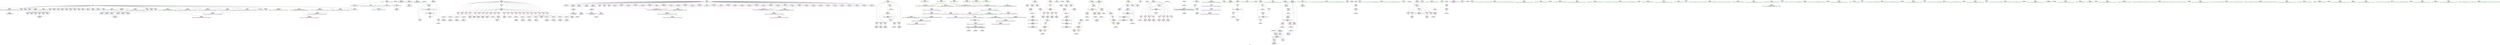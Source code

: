 digraph "SVFG" {
	label="SVFG";

	Node0x55637f4d8910 [shape=record,color=grey,label="{NodeID: 0\nNullPtr}"];
	Node0x55637f4d8910 -> Node0x55637f501220[style=solid];
	Node0x55637f4d8910 -> Node0x55637f501320[style=solid];
	Node0x55637f4d8910 -> Node0x55637f5013f0[style=solid];
	Node0x55637f4d8910 -> Node0x55637f5014c0[style=solid];
	Node0x55637f4d8910 -> Node0x55637f501590[style=solid];
	Node0x55637f4d8910 -> Node0x55637f501660[style=solid];
	Node0x55637f4d8910 -> Node0x55637f501770[style=solid];
	Node0x55637f4d8910 -> Node0x55637f501840[style=solid];
	Node0x55637f4d8910 -> Node0x55637f501910[style=solid];
	Node0x55637f4d8910 -> Node0x55637f5019e0[style=solid];
	Node0x55637f4d8910 -> Node0x55637f501ab0[style=solid];
	Node0x55637f4d8910 -> Node0x55637f501b80[style=solid];
	Node0x55637f4d8910 -> Node0x55637f501c50[style=solid];
	Node0x55637f4d8910 -> Node0x55637f501d20[style=solid];
	Node0x55637f4d8910 -> Node0x55637f501df0[style=solid];
	Node0x55637f4d8910 -> Node0x55637f506a80[style=solid];
	Node0x55637f4d8910 -> Node0x55637f506b10[style=solid];
	Node0x55637f4d8910 -> Node0x55637f506ba0[style=solid];
	Node0x55637f4d8910 -> Node0x55637f506c70[style=solid];
	Node0x55637f4d8910 -> Node0x55637f506d40[style=solid];
	Node0x55637f4d8910 -> Node0x55637f506e10[style=solid];
	Node0x55637f4d8910 -> Node0x55637f506ee0[style=solid];
	Node0x55637f4d8910 -> Node0x55637f506fb0[style=solid];
	Node0x55637f4d8910 -> Node0x55637f507080[style=solid];
	Node0x55637f4d8910 -> Node0x55637f507150[style=solid];
	Node0x55637f4d8910 -> Node0x55637f507220[style=solid];
	Node0x55637f4d8910 -> Node0x55637f5072f0[style=solid];
	Node0x55637f4d8910 -> Node0x55637f5073c0[style=solid];
	Node0x55637f4d8910 -> Node0x55637f514310[style=solid];
	Node0x55637f560fd0 [shape=record,color=black,label="{NodeID: 692\n527 = PHI()\n}"];
	Node0x55637f5454a0 [shape=record,color=yellow,style=double,label="{NodeID: 609\n8V_1 = ENCHI(MR_8V_0)\npts\{162 \}\nFun[__cxx_global_array_dtor]}"];
	Node0x55637f5454a0 -> Node0x55637f5149c0[style=dashed];
	Node0x55637f5207d0 [shape=record,color=grey,label="{NodeID: 526\n536 = Binary(535, 222, )\n}"];
	Node0x55637f5207d0 -> Node0x55637f515ee0[style=solid];
	Node0x55637f515450 [shape=record,color=blue,label="{NodeID: 360\n191\<--395\nehselector.slot\<--\nmain\n}"];
	Node0x55637f515450 -> Node0x55637f5119c0[style=dashed];
	Node0x55637f510f30 [shape=record,color=red,label="{NodeID: 277\n294\<--183\n\<--i\nmain\n}"];
	Node0x55637f510f30 -> Node0x55637f50cb40[style=solid];
	Node0x55637f504c00 [shape=record,color=purple,label="{NodeID: 194\n258\<--14\narrayidx22\<--_Z1sB5cxx11\nmain\n}"];
	Node0x55637f501c50 [shape=record,color=black,label="{NodeID: 111\n395\<--3\n\<--dummyVal\nmain\n}"];
	Node0x55637f501c50 -> Node0x55637f515450[style=solid];
	Node0x55637f4e57f0 [shape=record,color=green,label="{NodeID: 28\n14\<--19\n_Z1sB5cxx11\<--_Z1sB5cxx11_field_insensitive\nGlob }"];
	Node0x55637f4e57f0 -> Node0x55637f509c90[style=solid];
	Node0x55637f4e57f0 -> Node0x55637f509d60[style=solid];
	Node0x55637f4e57f0 -> Node0x55637f509e30[style=solid];
	Node0x55637f4e57f0 -> Node0x55637f509f00[style=solid];
	Node0x55637f4e57f0 -> Node0x55637f509fd0[style=solid];
	Node0x55637f4e57f0 -> Node0x55637f50a0a0[style=solid];
	Node0x55637f4e57f0 -> Node0x55637f50a170[style=solid];
	Node0x55637f4e57f0 -> Node0x55637f50a240[style=solid];
	Node0x55637f4e57f0 -> Node0x55637f50a310[style=solid];
	Node0x55637f4e57f0 -> Node0x55637f50a3e0[style=solid];
	Node0x55637f4e57f0 -> Node0x55637f50a4b0[style=solid];
	Node0x55637f4e57f0 -> Node0x55637f50a580[style=solid];
	Node0x55637f4e57f0 -> Node0x55637f50a650[style=solid];
	Node0x55637f4e57f0 -> Node0x55637f50a720[style=solid];
	Node0x55637f4e57f0 -> Node0x55637f50a7f0[style=solid];
	Node0x55637f4e57f0 -> Node0x55637f50a8c0[style=solid];
	Node0x55637f4e57f0 -> Node0x55637f504a60[style=solid];
	Node0x55637f4e57f0 -> Node0x55637f504b30[style=solid];
	Node0x55637f4e57f0 -> Node0x55637f504c00[style=solid];
	Node0x55637f4e57f0 -> Node0x55637f504cd0[style=solid];
	Node0x55637f4e57f0 -> Node0x55637f504da0[style=solid];
	Node0x55637f4e57f0 -> Node0x55637f504e70[style=solid];
	Node0x55637f4e57f0 -> Node0x55637f504f40[style=solid];
	Node0x55637f4e57f0 -> Node0x55637f505010[style=solid];
	Node0x55637f4e57f0 -> Node0x55637f5050e0[style=solid];
	Node0x55637f4e57f0 -> Node0x55637f5051b0[style=solid];
	Node0x55637f4e57f0 -> Node0x55637f505280[style=solid];
	Node0x55637f4e57f0 -> Node0x55637f505350[style=solid];
	Node0x55637f4e57f0 -> Node0x55637f505420[style=solid];
	Node0x55637f4e57f0 -> Node0x55637f5054f0[style=solid];
	Node0x55637f4e57f0 -> Node0x55637f5055c0[style=solid];
	Node0x55637f4e57f0 -> Node0x55637f505690[style=solid];
	Node0x55637f4e57f0 -> Node0x55637f505760[style=solid];
	Node0x55637f4e57f0 -> Node0x55637f505830[style=solid];
	Node0x55637f4e57f0 -> Node0x55637f505900[style=solid];
	Node0x55637f4e57f0 -> Node0x55637f5059d0[style=solid];
	Node0x55637f4e57f0 -> Node0x55637f505aa0[style=solid];
	Node0x55637f4e57f0 -> Node0x55637f505b70[style=solid];
	Node0x55637f4e57f0 -> Node0x55637f505c40[style=solid];
	Node0x55637f4e57f0 -> Node0x55637f505d10[style=solid];
	Node0x55637f4e57f0 -> Node0x55637f505de0[style=solid];
	Node0x55637f4e57f0 -> Node0x55637f505eb0[style=solid];
	Node0x55637f4e57f0 -> Node0x55637f505f80[style=solid];
	Node0x55637f4e57f0 -> Node0x55637f506050[style=solid];
	Node0x55637f4e57f0 -> Node0x55637f506120[style=solid];
	Node0x55637f4e57f0 -> Node0x55637f5061f0[style=solid];
	Node0x55637f4e57f0 -> Node0x55637f5062c0[style=solid];
	Node0x55637f50e1c0 [shape=record,color=grey,label="{NodeID: 554\n151 = cmp(145, 150, )\n}"];
	Node0x55637f5125f0 [shape=record,color=red,label="{NodeID: 305\n488\<--207\n\<--j143\nmain\n}"];
	Node0x55637f5125f0 -> Node0x55637f5259a0[style=solid];
	Node0x55637f5062c0 [shape=record,color=purple,label="{NodeID: 222\n526\<--14\narrayidx167\<--_Z1sB5cxx11\nmain\n}"];
	Node0x55637f507e80 [shape=record,color=black,label="{NodeID: 139\n296\<--295\nidxprom57\<--sub56\nmain\n}"];
	Node0x55637f5026b0 [shape=record,color=green,label="{NodeID: 56\n185\<--186\nref.tmp\<--ref.tmp_field_insensitive\nmain\n|{<s0>10|<s1>12}}"];
	Node0x55637f5026b0:s0 -> Node0x55637f561d80[style=solid,color=red];
	Node0x55637f5026b0:s1 -> Node0x55637f5618e0[style=solid,color=red];
	Node0x55637f513d10 [shape=record,color=blue,label="{NodeID: 333\n31\<--27\nR\<--\nGlob }"];
	Node0x55637f513d10 -> Node0x55637f538e40[style=dashed];
	Node0x55637f50f940 [shape=record,color=red,label="{NodeID: 250\n521\<--29\n\<--n\nmain\n}"];
	Node0x55637f50f940 -> Node0x55637f509540[style=solid];
	Node0x55637f509540 [shape=record,color=black,label="{NodeID: 167\n522\<--521\nidxprom164\<--\nmain\n}"];
	Node0x55637f503fe0 [shape=record,color=green,label="{NodeID: 84\n597\<--598\n__lhs.addr\<--__lhs.addr_field_insensitive\n_ZStplIcSt11char_traitsIcESaIcEENSt7__cxx1112basic_stringIT_T0_T1_EERKS8_SA_\n}"];
	Node0x55637f503fe0 -> Node0x55637f513560[style=solid];
	Node0x55637f503fe0 -> Node0x55637f516490[style=solid];
	Node0x55637f4edd90 [shape=record,color=green,label="{NodeID: 1\n7\<--1\n__dso_handle\<--dummyObj\nGlob }"];
	Node0x55637f5610d0 [shape=record,color=black,label="{NodeID: 693\n530 = PHI()\n}"];
	Node0x55637f520950 [shape=record,color=grey,label="{NodeID: 527\n234 = Binary(233, 222, )\n}"];
	Node0x55637f520950 -> Node0x55637f507730[style=solid];
	Node0x55637f515520 [shape=record,color=blue,label="{NodeID: 361\n189\<--402\nexn.slot\<--\nmain\n}"];
	Node0x55637f515520 -> Node0x55637f5118f0[style=dashed];
	Node0x55637f511000 [shape=record,color=red,label="{NodeID: 278\n299\<--183\n\<--i\nmain\n}"];
	Node0x55637f511000 -> Node0x55637f50d8c0[style=solid];
	Node0x55637f504cd0 [shape=record,color=purple,label="{NodeID: 195\n267\<--14\narrayidx28\<--_Z1sB5cxx11\nmain\n}"];
	Node0x55637f501d20 [shape=record,color=black,label="{NodeID: 112\n401\<--3\n\<--dummyVal\nmain\n}"];
	Node0x55637f4e58f0 [shape=record,color=green,label="{NodeID: 29\n20\<--21\ncs\<--cs_field_insensitive\nGlob }"];
	Node0x55637f4e58f0 -> Node0x55637f506390[style=solid];
	Node0x55637f4e58f0 -> Node0x55637f506460[style=solid];
	Node0x55637f4e58f0 -> Node0x55637f506530[style=solid];
	Node0x55637f4e58f0 -> Node0x55637f506600[style=solid];
	Node0x55637f50e340 [shape=record,color=grey,label="{NodeID: 555\n110 = cmp(109, 96, )\n}"];
	Node0x55637f5126c0 [shape=record,color=red,label="{NodeID: 306\n494\<--207\n\<--j143\nmain\n}"];
	Node0x55637f5126c0 -> Node0x55637f509130[style=solid];
	Node0x55637f506390 [shape=record,color=purple,label="{NodeID: 223\n442\<--20\narrayidx124\<--cs\nmain\n}"];
	Node0x55637f507f50 [shape=record,color=black,label="{NodeID: 140\n301\<--300\nidxprom61\<--sub60\nmain\n}"];
	Node0x55637f502780 [shape=record,color=green,label="{NodeID: 57\n187\<--188\nref.tmp8\<--ref.tmp8_field_insensitive\nmain\n|{<s0>11|<s1>12}}"];
	Node0x55637f502780:s0 -> Node0x55637f561d80[style=solid,color=red];
	Node0x55637f502780:s1 -> Node0x55637f561bc0[style=solid,color=red];
	Node0x55637f513e10 [shape=record,color=blue,label="{NodeID: 334\n33\<--27\nP\<--\nGlob }"];
	Node0x55637f513e10 -> Node0x55637f538f20[style=dashed];
	Node0x55637f50fa10 [shape=record,color=red,label="{NodeID: 251\n518\<--31\n\<--R\nmain\n}"];
	Node0x55637f50fa10 -> Node0x55637f50e040[style=solid];
	Node0x55637f509610 [shape=record,color=black,label="{NodeID: 168\n525\<--524\nidxprom166\<--\nmain\n}"];
	Node0x55637f5040b0 [shape=record,color=green,label="{NodeID: 85\n599\<--600\n__rhs.addr\<--__rhs.addr_field_insensitive\n_ZStplIcSt11char_traitsIcESaIcEENSt7__cxx1112basic_stringIT_T0_T1_EERKS8_SA_\n}"];
	Node0x55637f5040b0 -> Node0x55637f513630[style=solid];
	Node0x55637f5040b0 -> Node0x55637f516560[style=solid];
	Node0x55637f4ee050 [shape=record,color=green,label="{NodeID: 2\n8\<--1\n.str\<--dummyObj\nGlob }"];
	Node0x55637f5611a0 [shape=record,color=black,label="{NodeID: 694\n548 = PHI()\n}"];
	Node0x55637f520ad0 [shape=record,color=grey,label="{NodeID: 528\n458 = Binary(457, 222, )\n}"];
	Node0x55637f520ad0 -> Node0x55637f515ad0[style=solid];
	Node0x55637f5155f0 [shape=record,color=blue,label="{NodeID: 362\n191\<--404\nehselector.slot\<--\nmain\n}"];
	Node0x55637f5155f0 -> Node0x55637f5119c0[style=dashed];
	Node0x55637f5110d0 [shape=record,color=red,label="{NodeID: 279\n305\<--183\n\<--i\nmain\n}"];
	Node0x55637f5110d0 -> Node0x55637f50d440[style=solid];
	Node0x55637f504da0 [shape=record,color=purple,label="{NodeID: 196\n268\<--14\narrayidx29\<--_Z1sB5cxx11\nmain\n|{<s0>16}}"];
	Node0x55637f504da0:s0 -> Node0x55637f562360[style=solid,color=red];
	Node0x55637f501df0 [shape=record,color=black,label="{NodeID: 113\n402\<--3\n\<--dummyVal\nmain\n}"];
	Node0x55637f501df0 -> Node0x55637f515520[style=solid];
	Node0x55637f4e59f0 [shape=record,color=green,label="{NodeID: 30\n22\<--23\ncr\<--cr_field_insensitive\nGlob }"];
	Node0x55637f4e59f0 -> Node0x55637f5066d0[style=solid];
	Node0x55637f4e59f0 -> Node0x55637f5067a0[style=solid];
	Node0x55637f4e59f0 -> Node0x55637f506870[style=solid];
	Node0x55637f4e59f0 -> Node0x55637f506940[style=solid];
	Node0x55637f50e4c0 [shape=record,color=grey,label="{NodeID: 556\n680 = cmp(677, 27, )\n}"];
	Node0x55637f50e4c0 -> Node0x55637f509880[style=solid];
	Node0x55637f512790 [shape=record,color=red,label="{NodeID: 307\n504\<--207\n\<--j143\nmain\n}"];
	Node0x55637f512790 -> Node0x55637f5092d0[style=solid];
	Node0x55637f506460 [shape=record,color=purple,label="{NodeID: 224\n445\<--20\narrayidx126\<--cs\nmain\n}"];
	Node0x55637f506460 -> Node0x55637f512e10[style=solid];
	Node0x55637f506460 -> Node0x55637f515930[style=solid];
	Node0x55637f508020 [shape=record,color=black,label="{NodeID: 141\n307\<--306\nidxprom66\<--sub65\nmain\n}"];
	Node0x55637f502850 [shape=record,color=green,label="{NodeID: 58\n189\<--190\nexn.slot\<--exn.slot_field_insensitive\nmain\n}"];
	Node0x55637f502850 -> Node0x55637f5118f0[style=solid];
	Node0x55637f502850 -> Node0x55637f514ea0[style=solid];
	Node0x55637f502850 -> Node0x55637f515040[style=solid];
	Node0x55637f502850 -> Node0x55637f5151e0[style=solid];
	Node0x55637f502850 -> Node0x55637f515380[style=solid];
	Node0x55637f502850 -> Node0x55637f515520[style=solid];
	Node0x55637f502850 -> Node0x55637f5156c0[style=solid];
	Node0x55637f513f10 [shape=record,color=blue,label="{NodeID: 335\n35\<--27\nS\<--\nGlob }"];
	Node0x55637f513f10 -> Node0x55637f539000[style=dashed];
	Node0x55637f50fae0 [shape=record,color=red,label="{NodeID: 252\n508\<--33\n\<--P\nmain\n}"];
	Node0x55637f50fae0 -> Node0x55637f5266e0[style=solid];
	Node0x55637f5096e0 [shape=record,color=black,label="{NodeID: 169\n180\<--558\nmain_ret\<--\nmain\n}"];
	Node0x55637f504180 [shape=record,color=green,label="{NodeID: 86\n601\<--602\nnrvo\<--nrvo_field_insensitive\n_ZStplIcSt11char_traitsIcESaIcEENSt7__cxx1112basic_stringIT_T0_T1_EERKS8_SA_\n}"];
	Node0x55637f504180 -> Node0x55637f513700[style=solid];
	Node0x55637f504180 -> Node0x55637f516630[style=solid];
	Node0x55637f504180 -> Node0x55637f516700[style=solid];
	Node0x55637f4ee0e0 [shape=record,color=green,label="{NodeID: 3\n10\<--1\n.str.1\<--dummyObj\nGlob }"];
	Node0x55637f561270 [shape=record,color=black,label="{NodeID: 695\n581 = PHI(666, )\n}"];
	Node0x55637f520c50 [shape=record,color=grey,label="{NodeID: 529\n447 = Binary(446, 222, )\n}"];
	Node0x55637f520c50 -> Node0x55637f515930[style=solid];
	Node0x55637f5156c0 [shape=record,color=blue,label="{NodeID: 363\n189\<--408\nexn.slot\<--\nmain\n}"];
	Node0x55637f5156c0 -> Node0x55637f5118f0[style=dashed];
	Node0x55637f5111a0 [shape=record,color=red,label="{NodeID: 280\n310\<--183\n\<--i\nmain\n}"];
	Node0x55637f5111a0 -> Node0x55637f5216d0[style=solid];
	Node0x55637f504e70 [shape=record,color=purple,label="{NodeID: 197\n272\<--14\narrayidx32\<--_Z1sB5cxx11\nmain\n}"];
	Node0x55637f506a80 [shape=record,color=black,label="{NodeID: 114\n404\<--3\n\<--dummyVal\nmain\n}"];
	Node0x55637f506a80 -> Node0x55637f5155f0[style=solid];
	Node0x55637f4e5af0 [shape=record,color=green,label="{NodeID: 31\n24\<--25\ncp\<--cp_field_insensitive\nGlob }"];
	Node0x55637f4e5af0 -> Node0x55637f50e9b0[style=solid];
	Node0x55637f4e5af0 -> Node0x55637f50ea40[style=solid];
	Node0x55637f4e5af0 -> Node0x55637f50eb10[style=solid];
	Node0x55637f4e5af0 -> Node0x55637f50ebe0[style=solid];
	Node0x55637f5482f0 [shape=record,color=yellow,style=double,label="{NodeID: 640\nRETMU(8V_2)\npts\{162 \}\nFun[__cxx_global_array_dtor]}"];
	Node0x55637f50e640 [shape=record,color=grey,label="{NodeID: 557\n545 = cmp(544, 27, )\n}"];
	Node0x55637f512860 [shape=record,color=red,label="{NodeID: 308\n514\<--207\n\<--j143\nmain\n}"];
	Node0x55637f512860 -> Node0x55637f509470[style=solid];
	Node0x55637f506530 [shape=record,color=purple,label="{NodeID: 225\n493\<--20\narrayidx148\<--cs\nmain\n}"];
	Node0x55637f5080f0 [shape=record,color=black,label="{NodeID: 142\n312\<--311\nidxprom70\<--sub69\nmain\n}"];
	Node0x55637f502920 [shape=record,color=green,label="{NodeID: 59\n191\<--192\nehselector.slot\<--ehselector.slot_field_insensitive\nmain\n}"];
	Node0x55637f502920 -> Node0x55637f5119c0[style=solid];
	Node0x55637f502920 -> Node0x55637f514f70[style=solid];
	Node0x55637f502920 -> Node0x55637f515110[style=solid];
	Node0x55637f502920 -> Node0x55637f5152b0[style=solid];
	Node0x55637f502920 -> Node0x55637f515450[style=solid];
	Node0x55637f502920 -> Node0x55637f5155f0[style=solid];
	Node0x55637f502920 -> Node0x55637f515790[style=solid];
	Node0x55637f514010 [shape=record,color=blue,label="{NodeID: 336\n37\<--27\n__\<--\nGlob }"];
	Node0x55637f514010 -> Node0x55637f539ba0[style=dashed];
	Node0x55637f50fbb0 [shape=record,color=red,label="{NodeID: 253\n498\<--35\n\<--S\nmain\n}"];
	Node0x55637f50fbb0 -> Node0x55637f5260e0[style=solid];
	Node0x55637f5097b0 [shape=record,color=black,label="{NodeID: 170\n568\<--591\n_ZSt3minINSt7__cxx1112basic_stringIcSt11char_traitsIcESaIcEEEERKT_S8_S8__ret\<--\n_ZSt3minINSt7__cxx1112basic_stringIcSt11char_traitsIcESaIcEEEERKT_S8_S8_\n|{<s0>12|<s1>18|<s2>24}}"];
	Node0x55637f5097b0:s0 -> Node0x55637f55fe30[style=solid,color=blue];
	Node0x55637f5097b0:s1 -> Node0x55637f560930[style=solid,color=blue];
	Node0x55637f5097b0:s2 -> Node0x55637f560bf0[style=solid,color=blue];
	Node0x55637f504250 [shape=record,color=green,label="{NodeID: 87\n603\<--604\nexn.slot\<--exn.slot_field_insensitive\n_ZStplIcSt11char_traitsIcESaIcEENSt7__cxx1112basic_stringIT_T0_T1_EERKS8_SA_\n}"];
	Node0x55637f504250 -> Node0x55637f5137d0[style=solid];
	Node0x55637f504250 -> Node0x55637f50a990[style=solid];
	Node0x55637f4ee170 [shape=record,color=green,label="{NodeID: 4\n12\<--1\n__PRETTY_FUNCTION__._Z6powmodxx\<--dummyObj\nGlob }"];
	Node0x55637f561410 [shape=record,color=black,label="{NodeID: 696\n616 = PHI()\n}"];
	Node0x55637f520dd0 [shape=record,color=grey,label="{NodeID: 530\n247 = Binary(246, 222, )\n}"];
	Node0x55637f520dd0 -> Node0x55637f5078d0[style=solid];
	Node0x55637f515790 [shape=record,color=blue,label="{NodeID: 364\n191\<--410\nehselector.slot\<--\nmain\n}"];
	Node0x55637f515790 -> Node0x55637f5119c0[style=dashed];
	Node0x55637f511270 [shape=record,color=red,label="{NodeID: 281\n317\<--183\n\<--i\nmain\n}"];
	Node0x55637f511270 -> Node0x55637f5081c0[style=solid];
	Node0x55637f504f40 [shape=record,color=purple,label="{NodeID: 198\n273\<--14\narrayidx33\<--_Z1sB5cxx11\nmain\n|{<s0>16}}"];
	Node0x55637f504f40:s0 -> Node0x55637f5625b0[style=solid,color=red];
	Node0x55637f506b10 [shape=record,color=black,label="{NodeID: 115\n407\<--3\n\<--dummyVal\nmain\n}"];
	Node0x55637f500060 [shape=record,color=green,label="{NodeID: 32\n26\<--28\n_\<--__field_insensitive\nGlob }"];
	Node0x55637f500060 -> Node0x55637f50f530[style=solid];
	Node0x55637f500060 -> Node0x55637f50f600[style=solid];
	Node0x55637f500060 -> Node0x55637f513b10[style=solid];
	Node0x55637f500060 -> Node0x55637f516080[style=solid];
	Node0x55637f50e7c0 [shape=record,color=grey,label="{NodeID: 558\n173 = cmp(168, 172, )\n}"];
	Node0x55637f512930 [shape=record,color=red,label="{NodeID: 309\n524\<--207\n\<--j143\nmain\n}"];
	Node0x55637f512930 -> Node0x55637f509610[style=solid];
	Node0x55637f506600 [shape=record,color=purple,label="{NodeID: 226\n496\<--20\narrayidx150\<--cs\nmain\n}"];
	Node0x55637f506600 -> Node0x55637f512ee0[style=solid];
	Node0x55637f5081c0 [shape=record,color=black,label="{NodeID: 143\n318\<--317\nidxprom78\<--\nmain\n}"];
	Node0x55637f5029f0 [shape=record,color=green,label="{NodeID: 60\n193\<--194\nref.tmp25\<--ref.tmp25_field_insensitive\nmain\n|{<s0>16|<s1>18}}"];
	Node0x55637f5029f0:s0 -> Node0x55637f561d80[style=solid,color=red];
	Node0x55637f5029f0:s1 -> Node0x55637f5618e0[style=solid,color=red];
	Node0x55637f514110 [shape=record,color=blue,label="{NodeID: 337\n714\<--49\nllvm.global_ctors_0\<--\nGlob }"];
	Node0x55637f50fc80 [shape=record,color=red,label="{NodeID: 254\n478\<--37\n\<--__\nmain\n}"];
	Node0x55637f50fc80 -> Node0x55637f50c9c0[style=solid];
	Node0x55637f509880 [shape=record,color=black,label="{NodeID: 171\n666\<--680\n_ZStltIcSt11char_traitsIcESaIcEEbRKNSt7__cxx1112basic_stringIT_T0_T1_EESA__ret\<--cmp\n_ZStltIcSt11char_traitsIcESaIcEEbRKNSt7__cxx1112basic_stringIT_T0_T1_EESA_\n|{<s0>44}}"];
	Node0x55637f509880:s0 -> Node0x55637f561270[style=solid,color=blue];
	Node0x55637f504320 [shape=record,color=green,label="{NodeID: 88\n605\<--606\nehselector.slot\<--ehselector.slot_field_insensitive\n_ZStplIcSt11char_traitsIcESaIcEENSt7__cxx1112basic_stringIT_T0_T1_EERKS8_SA_\n}"];
	Node0x55637f504320 -> Node0x55637f5138a0[style=solid];
	Node0x55637f504320 -> Node0x55637f50aa60[style=solid];
	Node0x55637f4ee200 [shape=record,color=green,label="{NodeID: 5\n27\<--1\n\<--dummyObj\nCan only get source location for instruction, argument, global var or function.}"];
	Node0x55637f5614e0 [shape=record,color=black,label="{NodeID: 697\n677 = PHI()\n}"];
	Node0x55637f5614e0 -> Node0x55637f50e4c0[style=solid];
	Node0x55637f520f50 [shape=record,color=grey,label="{NodeID: 531\n437 = Binary(436, 222, )\n}"];
	Node0x55637f520f50 -> Node0x55637f515860[style=solid];
	Node0x55637f515860 [shape=record,color=blue,label="{NodeID: 365\n435\<--437\narrayidx120\<--inc121\nmain\n}"];
	Node0x55637f515860 -> Node0x55637f543ba0[style=dashed];
	Node0x55637f511340 [shape=record,color=red,label="{NodeID: 282\n333\<--183\n\<--i\nmain\n}"];
	Node0x55637f511340 -> Node0x55637f508290[style=solid];
	Node0x55637f505010 [shape=record,color=purple,label="{NodeID: 199\n278\<--14\narrayidx37\<--_Z1sB5cxx11\nmain\n}"];
	Node0x55637f506ba0 [shape=record,color=black,label="{NodeID: 116\n408\<--3\n\<--dummyVal\nmain\n}"];
	Node0x55637f506ba0 -> Node0x55637f5156c0[style=solid];
	Node0x55637f5000f0 [shape=record,color=green,label="{NodeID: 33\n29\<--30\nn\<--n_field_insensitive\nGlob }"];
	Node0x55637f5000f0 -> Node0x55637f50f6d0[style=solid];
	Node0x55637f5000f0 -> Node0x55637f50f7a0[style=solid];
	Node0x55637f5000f0 -> Node0x55637f50f870[style=solid];
	Node0x55637f5000f0 -> Node0x55637f50f940[style=solid];
	Node0x55637f5000f0 -> Node0x55637f513c10[style=solid];
	Node0x55637f5259a0 [shape=record,color=grey,label="{NodeID: 559\n489 = cmp(488, 328, )\n}"];
	Node0x55637f512a00 [shape=record,color=red,label="{NodeID: 310\n540\<--207\n\<--j143\nmain\n}"];
	Node0x55637f512a00 -> Node0x55637f520650[style=solid];
	Node0x55637f5066d0 [shape=record,color=purple,label="{NodeID: 227\n363\<--22\narrayidx105\<--cr\nmain\n}"];
	Node0x55637f508290 [shape=record,color=black,label="{NodeID: 144\n334\<--333\nidxprom89\<--\nmain\n}"];
	Node0x55637f502ac0 [shape=record,color=green,label="{NodeID: 61\n195\<--196\nref.tmp34\<--ref.tmp34_field_insensitive\nmain\n|{<s0>17|<s1>18}}"];
	Node0x55637f502ac0:s0 -> Node0x55637f561d80[style=solid,color=red];
	Node0x55637f502ac0:s1 -> Node0x55637f561bc0[style=solid,color=red];
	Node0x55637f514210 [shape=record,color=blue,label="{NodeID: 338\n715\<--50\nllvm.global_ctors_1\<--_GLOBAL__sub_I_apiapiapiad_0_1.cpp\nGlob }"];
	Node0x55637f50fd50 [shape=record,color=red,label="{NodeID: 255\n90\<--80\n\<--a.addr\n_Z6powmodxx\n}"];
	Node0x55637f50fd50 -> Node0x55637f50ce40[style=solid];
	Node0x55637f509950 [shape=record,color=purple,label="{NodeID: 172\n59\<--4\n\<--_ZStL8__ioinit\n__cxx_global_var_init\n}"];
	Node0x55637f5043f0 [shape=record,color=green,label="{NodeID: 89\n613\<--614\n_ZNSt7__cxx1112basic_stringIcSt11char_traitsIcESaIcEEC1ERKS4_\<--_ZNSt7__cxx1112basic_stringIcSt11char_traitsIcESaIcEEC1ERKS4__field_insensitive\n}"];
	Node0x55637f4ef3b0 [shape=record,color=green,label="{NodeID: 6\n39\<--1\n.str.3\<--dummyObj\nGlob }"];
	Node0x55637f561610 [shape=record,color=black,label="{NodeID: 698\n693 = PHI()\n}"];
	Node0x55637f5210d0 [shape=record,color=grey,label="{NodeID: 532\n463 = Binary(462, 222, )\n}"];
	Node0x55637f5210d0 -> Node0x55637f515ba0[style=solid];
	Node0x55637f515930 [shape=record,color=blue,label="{NodeID: 366\n445\<--447\narrayidx126\<--inc127\nmain\n}"];
	Node0x55637f515930 -> Node0x55637f5431a0[style=dashed];
	Node0x55637f511410 [shape=record,color=red,label="{NodeID: 283\n345\<--183\n\<--i\nmain\n}"];
	Node0x55637f511410 -> Node0x55637f508500[style=solid];
	Node0x55637f5050e0 [shape=record,color=purple,label="{NodeID: 200\n279\<--14\narrayidx38\<--_Z1sB5cxx11\nmain\n|{<s0>17}}"];
	Node0x55637f5050e0:s0 -> Node0x55637f562360[style=solid,color=red];
	Node0x55637f506c70 [shape=record,color=black,label="{NodeID: 117\n410\<--3\n\<--dummyVal\nmain\n}"];
	Node0x55637f506c70 -> Node0x55637f515790[style=solid];
	Node0x55637f5001b0 [shape=record,color=green,label="{NodeID: 34\n31\<--32\nR\<--R_field_insensitive\nGlob }"];
	Node0x55637f5001b0 -> Node0x55637f50fa10[style=solid];
	Node0x55637f5001b0 -> Node0x55637f513d10[style=solid];
	Node0x55637f525ae0 [shape=record,color=grey,label="{NodeID: 560\n472 = cmp(471, 27, )\n}"];
	Node0x55637f512ad0 [shape=record,color=red,label="{NodeID: 311\n356\<--353\n\<--call101\nmain\n}"];
	Node0x55637f512ad0 -> Node0x55637f508770[style=solid];
	Node0x55637f5067a0 [shape=record,color=purple,label="{NodeID: 228\n366\<--22\narrayidx107\<--cr\nmain\n}"];
	Node0x55637f5067a0 -> Node0x55637f512ba0[style=solid];
	Node0x55637f5067a0 -> Node0x55637f514dd0[style=solid];
	Node0x55637f508360 [shape=record,color=black,label="{NodeID: 145\n337\<--336\nidxprom91\<--\nmain\n}"];
	Node0x55637f502b90 [shape=record,color=green,label="{NodeID: 62\n197\<--198\nref.tmp55\<--ref.tmp55_field_insensitive\nmain\n|{<s0>22|<s1>24}}"];
	Node0x55637f502b90:s0 -> Node0x55637f561d80[style=solid,color=red];
	Node0x55637f502b90:s1 -> Node0x55637f5618e0[style=solid,color=red];
	Node0x55637f55d210 [shape=record,color=black,label="{NodeID: 671\n160 = PHI()\n0th arg __cxx_global_array_dtor }"];
	Node0x55637f55d210 -> Node0x55637f5149c0[style=solid];
	Node0x55637f514310 [shape=record,color=blue, style = dotted,label="{NodeID: 339\n716\<--3\nllvm.global_ctors_2\<--dummyVal\nGlob }"];
	Node0x55637f50fe20 [shape=record,color=red,label="{NodeID: 256\n117\<--80\n\<--a.addr\n_Z6powmodxx\n}"];
	Node0x55637f50fe20 -> Node0x55637f50d5c0[style=solid];
	Node0x55637f509a20 [shape=record,color=purple,label="{NodeID: 173\n99\<--8\n\<--.str\n_Z6powmodxx\n}"];
	Node0x55637f5044f0 [shape=record,color=green,label="{NodeID: 90\n617\<--618\n_ZNSt7__cxx1112basic_stringIcSt11char_traitsIcESaIcEE6appendERKS4_\<--_ZNSt7__cxx1112basic_stringIcSt11char_traitsIcESaIcEE6appendERKS4__field_insensitive\n}"];
	Node0x55637f4ef470 [shape=record,color=green,label="{NodeID: 7\n41\<--1\n.str.4\<--dummyObj\nGlob }"];
	Node0x55637f5616e0 [shape=record,color=black,label="{NodeID: 699\n692 = PHI(683, )\n0th arg __clang_call_terminate }"];
	Node0x55637f521250 [shape=record,color=grey,label="{NodeID: 533\n453 = Binary(452, 222, )\n}"];
	Node0x55637f521250 -> Node0x55637f515a00[style=solid];
	Node0x55637f515a00 [shape=record,color=blue,label="{NodeID: 367\n203\<--453\nk\<--inc129\nmain\n}"];
	Node0x55637f515a00 -> Node0x55637f512110[style=dashed];
	Node0x55637f515a00 -> Node0x55637f5121e0[style=dashed];
	Node0x55637f515a00 -> Node0x55637f5122b0[style=dashed];
	Node0x55637f515a00 -> Node0x55637f512380[style=dashed];
	Node0x55637f515a00 -> Node0x55637f514d00[style=dashed];
	Node0x55637f515a00 -> Node0x55637f515a00[style=dashed];
	Node0x55637f515a00 -> Node0x55637f5418a0[style=dashed];
	Node0x55637f5114e0 [shape=record,color=red,label="{NodeID: 284\n361\<--183\n\<--i\nmain\n}"];
	Node0x55637f5114e0 -> Node0x55637f508840[style=solid];
	Node0x55637f5051b0 [shape=record,color=purple,label="{NodeID: 201\n283\<--14\narrayidx41\<--_Z1sB5cxx11\nmain\n}"];
	Node0x55637f506d40 [shape=record,color=black,label="{NodeID: 118\n562\<--3\nlpad.val\<--dummyVal\nmain\n}"];
	Node0x55637f5002b0 [shape=record,color=green,label="{NodeID: 35\n33\<--34\nP\<--P_field_insensitive\nGlob }"];
	Node0x55637f5002b0 -> Node0x55637f50fae0[style=solid];
	Node0x55637f5002b0 -> Node0x55637f513e10[style=solid];
	Node0x55637f525c60 [shape=record,color=grey,label="{NodeID: 561\n358 = cmp(357, 359, )\n}"];
	Node0x55637f512ba0 [shape=record,color=red,label="{NodeID: 312\n367\<--366\n\<--arrayidx107\nmain\n}"];
	Node0x55637f512ba0 -> Node0x55637f5213d0[style=solid];
	Node0x55637f506870 [shape=record,color=purple,label="{NodeID: 229\n513\<--22\narrayidx159\<--cr\nmain\n}"];
	Node0x55637f508430 [shape=record,color=black,label="{NodeID: 146\n342\<--339\nconv\<--call93\nmain\n}"];
	Node0x55637f508430 -> Node0x55637f526260[style=solid];
	Node0x55637f502c60 [shape=record,color=green,label="{NodeID: 63\n199\<--200\nref.tmp64\<--ref.tmp64_field_insensitive\nmain\n|{<s0>23|<s1>24}}"];
	Node0x55637f502c60:s0 -> Node0x55637f561d80[style=solid,color=red];
	Node0x55637f502c60:s1 -> Node0x55637f561bc0[style=solid,color=red];
	Node0x55637f55d140 [shape=record,color=black,label="{NodeID: 672\n78 = PHI()\n0th arg _Z6powmodxx }"];
	Node0x55637f55d140 -> Node0x55637f514410[style=solid];
	Node0x55637f514410 [shape=record,color=blue,label="{NodeID: 340\n80\<--78\na.addr\<--a\n_Z6powmodxx\n}"];
	Node0x55637f514410 -> Node0x55637f50fd50[style=dashed];
	Node0x55637f514410 -> Node0x55637f514680[style=dashed];
	Node0x55637f50fef0 [shape=record,color=red,label="{NodeID: 257\n122\<--80\n\<--a.addr\n_Z6powmodxx\n}"];
	Node0x55637f50fef0 -> Node0x55637f50d140[style=solid];
	Node0x55637f509af0 [shape=record,color=purple,label="{NodeID: 174\n100\<--10\n\<--.str.1\n_Z6powmodxx\n}"];
	Node0x55637f5045f0 [shape=record,color=green,label="{NodeID: 91\n638\<--639\n__gxx_personality_v0\<--__gxx_personality_v0_field_insensitive\n}"];
	Node0x55637f4ef530 [shape=record,color=green,label="{NodeID: 8\n43\<--1\n.str.5\<--dummyObj\nGlob }"];
	Node0x55637f5618e0 [shape=record,color=black,label="{NodeID: 700\n569 = PHI(185, 193, 197, )\n0th arg _ZSt3minINSt7__cxx1112basic_stringIcSt11char_traitsIcESaIcEEEERKT_S8_S8_ }"];
	Node0x55637f5618e0 -> Node0x55637f516150[style=solid];
	Node0x55637f5213d0 [shape=record,color=grey,label="{NodeID: 534\n368 = Binary(367, 222, )\n}"];
	Node0x55637f5213d0 -> Node0x55637f514dd0[style=solid];
	Node0x55637f515ad0 [shape=record,color=blue,label="{NodeID: 368\n201\<--458\nj\<--inc131\nmain\n}"];
	Node0x55637f515ad0 -> Node0x55637f511a90[style=dashed];
	Node0x55637f515ad0 -> Node0x55637f511b60[style=dashed];
	Node0x55637f515ad0 -> Node0x55637f511c30[style=dashed];
	Node0x55637f515ad0 -> Node0x55637f511d00[style=dashed];
	Node0x55637f515ad0 -> Node0x55637f511dd0[style=dashed];
	Node0x55637f515ad0 -> Node0x55637f511ea0[style=dashed];
	Node0x55637f515ad0 -> Node0x55637f511f70[style=dashed];
	Node0x55637f515ad0 -> Node0x55637f512040[style=dashed];
	Node0x55637f515ad0 -> Node0x55637f515ad0[style=dashed];
	Node0x55637f515ad0 -> Node0x55637f5413a0[style=dashed];
	Node0x55637f5115b0 [shape=record,color=red,label="{NodeID: 285\n416\<--183\n\<--i\nmain\n}"];
	Node0x55637f5115b0 -> Node0x55637f5089e0[style=solid];
	Node0x55637f505280 [shape=record,color=purple,label="{NodeID: 202\n284\<--14\narrayidx42\<--_Z1sB5cxx11\nmain\n|{<s0>17}}"];
	Node0x55637f505280:s0 -> Node0x55637f5625b0[style=solid,color=red];
	Node0x55637f506e10 [shape=record,color=black,label="{NodeID: 119\n563\<--3\nlpad.val181\<--dummyVal\nmain\n}"];
	Node0x55637f5003b0 [shape=record,color=green,label="{NodeID: 36\n35\<--36\nS\<--S_field_insensitive\nGlob }"];
	Node0x55637f5003b0 -> Node0x55637f50fbb0[style=solid];
	Node0x55637f5003b0 -> Node0x55637f513f10[style=solid];
	Node0x55637f525de0 [shape=record,color=grey,label="{NodeID: 562\n95 = cmp(94, 96, )\n}"];
	Node0x55637f512c70 [shape=record,color=red,label="{NodeID: 313\n425\<--424\n\<--call113\nmain\n}"];
	Node0x55637f512c70 -> Node0x55637f508c50[style=solid];
	Node0x55637f506940 [shape=record,color=purple,label="{NodeID: 230\n516\<--22\narrayidx161\<--cr\nmain\n}"];
	Node0x55637f506940 -> Node0x55637f513080[style=solid];
	Node0x55637f508500 [shape=record,color=black,label="{NodeID: 147\n346\<--345\nidxprom96\<--\nmain\n}"];
	Node0x55637f502d30 [shape=record,color=green,label="{NodeID: 64\n201\<--202\nj\<--j_field_insensitive\nmain\n}"];
	Node0x55637f502d30 -> Node0x55637f511a90[style=solid];
	Node0x55637f502d30 -> Node0x55637f511b60[style=solid];
	Node0x55637f502d30 -> Node0x55637f511c30[style=solid];
	Node0x55637f502d30 -> Node0x55637f511d00[style=solid];
	Node0x55637f502d30 -> Node0x55637f511dd0[style=solid];
	Node0x55637f502d30 -> Node0x55637f511ea0[style=solid];
	Node0x55637f502d30 -> Node0x55637f511f70[style=solid];
	Node0x55637f502d30 -> Node0x55637f512040[style=solid];
	Node0x55637f502d30 -> Node0x55637f514c30[style=solid];
	Node0x55637f502d30 -> Node0x55637f515ad0[style=solid];
	Node0x55637f55eb20 [shape=record,color=black,label="{NodeID: 673\n79 = PHI()\n1st arg _Z6powmodxx }"];
	Node0x55637f55eb20 -> Node0x55637f5144e0[style=solid];
	Node0x55637f53f5a0 [shape=record,color=black,label="{NodeID: 590\nMR_2V_4 = PHI(MR_2V_5, MR_2V_3, )\npts\{81 \}\n}"];
	Node0x55637f53f5a0 -> Node0x55637f50fe20[style=dashed];
	Node0x55637f53f5a0 -> Node0x55637f50fef0[style=dashed];
	Node0x55637f53f5a0 -> Node0x55637f50ffc0[style=dashed];
	Node0x55637f53f5a0 -> Node0x55637f514820[style=dashed];
	Node0x55637f5144e0 [shape=record,color=blue,label="{NodeID: 341\n82\<--79\nb.addr\<--b\n_Z6powmodxx\n}"];
	Node0x55637f5144e0 -> Node0x55637f510090[style=dashed];
	Node0x55637f5144e0 -> Node0x55637f53faa0[style=dashed];
	Node0x55637f50ffc0 [shape=record,color=red,label="{NodeID: 258\n123\<--80\n\<--a.addr\n_Z6powmodxx\n}"];
	Node0x55637f50ffc0 -> Node0x55637f50d140[style=solid];
	Node0x55637f509bc0 [shape=record,color=purple,label="{NodeID: 175\n101\<--12\n\<--__PRETTY_FUNCTION__._Z6powmodxx\n_Z6powmodxx\n}"];
	Node0x55637f5046f0 [shape=record,color=green,label="{NodeID: 92\n669\<--670\n__lhs.addr\<--__lhs.addr_field_insensitive\n_ZStltIcSt11char_traitsIcESaIcEEbRKNSt7__cxx1112basic_stringIT_T0_T1_EESA_\n}"];
	Node0x55637f5046f0 -> Node0x55637f513970[style=solid];
	Node0x55637f5046f0 -> Node0x55637f50ab30[style=solid];
	Node0x55637f4ef5f0 [shape=record,color=green,label="{NodeID: 9\n45\<--1\n_ZSt4cout\<--dummyObj\nGlob }"];
	Node0x55637f561bc0 [shape=record,color=black,label="{NodeID: 701\n570 = PHI(187, 195, 199, )\n1st arg _ZSt3minINSt7__cxx1112basic_stringIcSt11char_traitsIcESaIcEEEERKT_S8_S8_ }"];
	Node0x55637f561bc0 -> Node0x55637f516220[style=solid];
	Node0x55637f521550 [shape=record,color=grey,label="{NodeID: 535\n119 = Binary(118, 92, )\n}"];
	Node0x55637f521550 -> Node0x55637f514750[style=solid];
	Node0x55637f515ba0 [shape=record,color=blue,label="{NodeID: 369\n183\<--463\ni\<--inc134\nmain\n}"];
	Node0x55637f515ba0 -> Node0x55637f540ea0[style=dashed];
	Node0x55637f511680 [shape=record,color=red,label="{NodeID: 286\n430\<--183\n\<--i\nmain\n}"];
	Node0x55637f511680 -> Node0x55637f508d20[style=solid];
	Node0x55637f505350 [shape=record,color=purple,label="{NodeID: 203\n289\<--14\narrayidx49\<--_Z1sB5cxx11\nmain\n}"];
	Node0x55637f506ee0 [shape=record,color=black,label="{NodeID: 120\n623\<--3\n\<--dummyVal\n_ZStplIcSt11char_traitsIcESaIcEENSt7__cxx1112basic_stringIT_T0_T1_EERKS8_SA_\n}"];
	Node0x55637f5004b0 [shape=record,color=green,label="{NodeID: 37\n37\<--38\n__\<--___field_insensitive\nGlob }"];
	Node0x55637f5004b0 -> Node0x55637f50fc80[style=solid];
	Node0x55637f5004b0 -> Node0x55637f514010[style=solid];
	Node0x55637f5004b0 -> Node0x55637f515c70[style=solid];
	Node0x55637f525f60 [shape=record,color=grey,label="{NodeID: 563\n114 = cmp(113, 96, )\n}"];
	Node0x55637f512d40 [shape=record,color=red,label="{NodeID: 314\n436\<--435\n\<--arrayidx120\nmain\n}"];
	Node0x55637f512d40 -> Node0x55637f520f50[style=solid];
	Node0x55637f50e9b0 [shape=record,color=purple,label="{NodeID: 231\n432\<--24\narrayidx118\<--cp\nmain\n}"];
	Node0x55637f5085d0 [shape=record,color=black,label="{NodeID: 148\n349\<--348\nidxprom98\<--\nmain\n}"];
	Node0x55637f502e00 [shape=record,color=green,label="{NodeID: 65\n203\<--204\nk\<--k_field_insensitive\nmain\n}"];
	Node0x55637f502e00 -> Node0x55637f512110[style=solid];
	Node0x55637f502e00 -> Node0x55637f5121e0[style=solid];
	Node0x55637f502e00 -> Node0x55637f5122b0[style=solid];
	Node0x55637f502e00 -> Node0x55637f512380[style=solid];
	Node0x55637f502e00 -> Node0x55637f514d00[style=solid];
	Node0x55637f502e00 -> Node0x55637f515a00[style=solid];
	Node0x55637f55fd30 [shape=record,color=black,label="{NodeID: 674\n211 = PHI()\n}"];
	Node0x55637f53faa0 [shape=record,color=black,label="{NodeID: 591\nMR_4V_3 = PHI(MR_4V_4, MR_4V_2, )\npts\{83 \}\n}"];
	Node0x55637f53faa0 -> Node0x55637f510160[style=dashed];
	Node0x55637f53faa0 -> Node0x55637f510230[style=dashed];
	Node0x55637f53faa0 -> Node0x55637f510300[style=dashed];
	Node0x55637f53faa0 -> Node0x55637f5148f0[style=dashed];
	Node0x55637f5145b0 [shape=record,color=blue,label="{NodeID: 342\n84\<--89\nres\<--\n_Z6powmodxx\n}"];
	Node0x55637f5145b0 -> Node0x55637f53ffa0[style=dashed];
	Node0x55637f510090 [shape=record,color=red,label="{NodeID: 259\n94\<--82\n\<--b.addr\n_Z6powmodxx\n}"];
	Node0x55637f510090 -> Node0x55637f525de0[style=solid];
	Node0x55637f509c90 [shape=record,color=purple,label="{NodeID: 176\n142\<--14\n\<--_Z1sB5cxx11\n__cxx_global_var_init.2\n}"];
	Node0x55637f509c90 -> Node0x55637f51fdb0[style=solid];
	Node0x55637f5047c0 [shape=record,color=green,label="{NodeID: 93\n671\<--672\n__rhs.addr\<--__rhs.addr_field_insensitive\n_ZStltIcSt11char_traitsIcESaIcEEbRKNSt7__cxx1112basic_stringIT_T0_T1_EESA_\n}"];
	Node0x55637f5047c0 -> Node0x55637f513a40[style=solid];
	Node0x55637f5047c0 -> Node0x55637f50ac00[style=solid];
	Node0x55637f4ef6b0 [shape=record,color=green,label="{NodeID: 10\n46\<--1\n.str.6\<--dummyObj\nGlob }"];
	Node0x55637f561d80 [shape=record,color=black,label="{NodeID: 702\n594 = PHI(185, 187, 193, 195, 197, 199, )\n0th arg _ZStplIcSt11char_traitsIcESaIcEENSt7__cxx1112basic_stringIT_T0_T1_EERKS8_SA_ }"];
	Node0x55637f538a90 [shape=record,color=yellow,style=double,label="{NodeID: 619\n56V_1 = ENCHI(MR_56V_0)\npts\{604 \}\nFun[_ZStplIcSt11char_traitsIcESaIcEENSt7__cxx1112basic_stringIT_T0_T1_EERKS8_SA_]}"];
	Node0x55637f538a90 -> Node0x55637f50a990[style=dashed];
	Node0x55637f5216d0 [shape=record,color=grey,label="{NodeID: 536\n311 = Binary(310, 222, )\n}"];
	Node0x55637f5216d0 -> Node0x55637f5080f0[style=solid];
	Node0x55637f515c70 [shape=record,color=blue,label="{NodeID: 370\n37\<--479\n__\<--inc141\nmain\n}"];
	Node0x55637f515c70 -> Node0x55637f539ba0[style=dashed];
	Node0x55637f511750 [shape=record,color=red,label="{NodeID: 287\n440\<--183\n\<--i\nmain\n}"];
	Node0x55637f511750 -> Node0x55637f508ec0[style=solid];
	Node0x55637f505420 [shape=record,color=purple,label="{NodeID: 204\n290\<--14\narrayidx50\<--_Z1sB5cxx11\nmain\n}"];
	Node0x55637f506fb0 [shape=record,color=black,label="{NodeID: 121\n624\<--3\n\<--dummyVal\n_ZStplIcSt11char_traitsIcESaIcEENSt7__cxx1112basic_stringIT_T0_T1_EERKS8_SA_\n}"];
	Node0x55637f506fb0 -> Node0x55637f50a990[style=solid];
	Node0x55637f5005b0 [shape=record,color=green,label="{NodeID: 38\n48\<--52\nllvm.global_ctors\<--llvm.global_ctors_field_insensitive\nGlob }"];
	Node0x55637f5005b0 -> Node0x55637f50f0c0[style=solid];
	Node0x55637f5005b0 -> Node0x55637f50f190[style=solid];
	Node0x55637f5005b0 -> Node0x55637f50f290[style=solid];
	Node0x55637f5260e0 [shape=record,color=grey,label="{NodeID: 564\n499 = cmp(497, 498, )\n}"];
	Node0x55637f512e10 [shape=record,color=red,label="{NodeID: 315\n446\<--445\n\<--arrayidx126\nmain\n}"];
	Node0x55637f512e10 -> Node0x55637f520c50[style=solid];
	Node0x55637f50ea40 [shape=record,color=purple,label="{NodeID: 232\n435\<--24\narrayidx120\<--cp\nmain\n}"];
	Node0x55637f50ea40 -> Node0x55637f512d40[style=solid];
	Node0x55637f50ea40 -> Node0x55637f515860[style=solid];
	Node0x55637f5086a0 [shape=record,color=black,label="{NodeID: 149\n352\<--351\nconv100\<--\nmain\n}"];
	Node0x55637f502ed0 [shape=record,color=green,label="{NodeID: 66\n205\<--206\nval\<--val_field_insensitive\nmain\n}"];
	Node0x55637f502ed0 -> Node0x55637f512450[style=solid];
	Node0x55637f502ed0 -> Node0x55637f512520[style=solid];
	Node0x55637f502ed0 -> Node0x55637f515d40[style=solid];
	Node0x55637f502ed0 -> Node0x55637f515ee0[style=solid];
	Node0x55637f55fe30 [shape=record,color=black,label="{NodeID: 675\n252 = PHI(568, )\n}"];
	Node0x55637f53ffa0 [shape=record,color=black,label="{NodeID: 592\nMR_6V_3 = PHI(MR_6V_5, MR_6V_2, )\npts\{85 \}\n}"];
	Node0x55637f53ffa0 -> Node0x55637f5103d0[style=dashed];
	Node0x55637f53ffa0 -> Node0x55637f5104a0[style=dashed];
	Node0x55637f53ffa0 -> Node0x55637f514750[style=dashed];
	Node0x55637f53ffa0 -> Node0x55637f53ffa0[style=dashed];
	Node0x55637f514680 [shape=record,color=blue,label="{NodeID: 343\n80\<--91\na.addr\<--rem\n_Z6powmodxx\n}"];
	Node0x55637f514680 -> Node0x55637f53f5a0[style=dashed];
	Node0x55637f510160 [shape=record,color=red,label="{NodeID: 260\n109\<--82\n\<--b.addr\n_Z6powmodxx\n}"];
	Node0x55637f510160 -> Node0x55637f50e340[style=solid];
	Node0x55637f509d60 [shape=record,color=purple,label="{NodeID: 177\n149\<--14\n\<--_Z1sB5cxx11\n__cxx_global_var_init.2\n}"];
	Node0x55637f504890 [shape=record,color=green,label="{NodeID: 94\n678\<--679\n_ZNKSt7__cxx1112basic_stringIcSt11char_traitsIcESaIcEE7compareERKS4_\<--_ZNKSt7__cxx1112basic_stringIcSt11char_traitsIcESaIcEE7compareERKS4__field_insensitive\n}"];
	Node0x55637f4ed220 [shape=record,color=green,label="{NodeID: 11\n49\<--1\n\<--dummyObj\nCan only get source location for instruction, argument, global var or function.}"];
	Node0x55637f562360 [shape=record,color=black,label="{NodeID: 703\n595 = PHI(232, 245, 268, 279, 298, 309, )\n1st arg _ZStplIcSt11char_traitsIcESaIcEENSt7__cxx1112basic_stringIT_T0_T1_EERKS8_SA_ }"];
	Node0x55637f562360 -> Node0x55637f516490[style=solid];
	Node0x55637f538b70 [shape=record,color=yellow,style=double,label="{NodeID: 620\n58V_1 = ENCHI(MR_58V_0)\npts\{606 \}\nFun[_ZStplIcSt11char_traitsIcESaIcEENSt7__cxx1112basic_stringIT_T0_T1_EERKS8_SA_]}"];
	Node0x55637f538b70 -> Node0x55637f50aa60[style=dashed];
	Node0x55637f521850 [shape=record,color=grey,label="{NodeID: 537\n554 = Binary(553, 555, )\n}"];
	Node0x55637f521850 -> Node0x55637f516080[style=solid];
	Node0x55637f515d40 [shape=record,color=blue,label="{NodeID: 371\n205\<--27\nval\<--\nmain\n}"];
	Node0x55637f515d40 -> Node0x55637f512450[style=dashed];
	Node0x55637f515d40 -> Node0x55637f512520[style=dashed];
	Node0x55637f515d40 -> Node0x55637f515ee0[style=dashed];
	Node0x55637f515d40 -> Node0x55637f53a0a0[style=dashed];
	Node0x55637f515d40 -> Node0x55637f544aa0[style=dashed];
	Node0x55637f511820 [shape=record,color=red,label="{NodeID: 288\n462\<--183\n\<--i\nmain\n}"];
	Node0x55637f511820 -> Node0x55637f5210d0[style=solid];
	Node0x55637f5054f0 [shape=record,color=purple,label="{NodeID: 205\n297\<--14\narrayidx58\<--_Z1sB5cxx11\nmain\n}"];
	Node0x55637f507080 [shape=record,color=black,label="{NodeID: 122\n626\<--3\n\<--dummyVal\n_ZStplIcSt11char_traitsIcESaIcEENSt7__cxx1112basic_stringIT_T0_T1_EERKS8_SA_\n}"];
	Node0x55637f507080 -> Node0x55637f50aa60[style=solid];
	Node0x55637f5006b0 [shape=record,color=green,label="{NodeID: 39\n53\<--54\n__cxx_global_var_init\<--__cxx_global_var_init_field_insensitive\n}"];
	Node0x55637f526260 [shape=record,color=grey,label="{NodeID: 565\n343 = cmp(332, 342, )\n}"];
	Node0x55637f512ee0 [shape=record,color=red,label="{NodeID: 316\n497\<--496\n\<--arrayidx150\nmain\n}"];
	Node0x55637f512ee0 -> Node0x55637f5260e0[style=solid];
	Node0x55637f50eb10 [shape=record,color=purple,label="{NodeID: 233\n503\<--24\narrayidx153\<--cp\nmain\n}"];
	Node0x55637f508770 [shape=record,color=black,label="{NodeID: 150\n357\<--356\nconv102\<--\nmain\n}"];
	Node0x55637f508770 -> Node0x55637f525c60[style=solid];
	Node0x55637f502fa0 [shape=record,color=green,label="{NodeID: 67\n207\<--208\nj143\<--j143_field_insensitive\nmain\n}"];
	Node0x55637f502fa0 -> Node0x55637f5125f0[style=solid];
	Node0x55637f502fa0 -> Node0x55637f5126c0[style=solid];
	Node0x55637f502fa0 -> Node0x55637f512790[style=solid];
	Node0x55637f502fa0 -> Node0x55637f512860[style=solid];
	Node0x55637f502fa0 -> Node0x55637f512930[style=solid];
	Node0x55637f502fa0 -> Node0x55637f512a00[style=solid];
	Node0x55637f502fa0 -> Node0x55637f515e10[style=solid];
	Node0x55637f502fa0 -> Node0x55637f515fb0[style=solid];
	Node0x55637f560020 [shape=record,color=black,label="{NodeID: 676\n259 = PHI()\n}"];
	Node0x55637f514750 [shape=record,color=blue,label="{NodeID: 344\n84\<--119\nres\<--rem2\n_Z6powmodxx\n}"];
	Node0x55637f514750 -> Node0x55637f53ffa0[style=dashed];
	Node0x55637f510230 [shape=record,color=red,label="{NodeID: 261\n112\<--82\n\<--b.addr\n_Z6powmodxx\n}"];
	Node0x55637f510230 -> Node0x55637f50d740[style=solid];
	Node0x55637f509e30 [shape=record,color=purple,label="{NodeID: 178\n150\<--14\n\<--_Z1sB5cxx11\n__cxx_global_var_init.2\n}"];
	Node0x55637f509e30 -> Node0x55637f50e1c0[style=solid];
	Node0x55637f504990 [shape=record,color=green,label="{NodeID: 95\n685\<--686\n__clang_call_terminate\<--__clang_call_terminate_field_insensitive\n}"];
	Node0x55637f4ed2e0 [shape=record,color=green,label="{NodeID: 12\n89\<--1\n\<--dummyObj\nCan only get source location for instruction, argument, global var or function.}"];
	Node0x55637f5625b0 [shape=record,color=black,label="{NodeID: 704\n596 = PHI(237, 250, 273, 284, 303, 314, )\n2nd arg _ZStplIcSt11char_traitsIcESaIcEENSt7__cxx1112basic_stringIT_T0_T1_EERKS8_SA_ }"];
	Node0x55637f5625b0 -> Node0x55637f516560[style=solid];
	Node0x55637f50c9c0 [shape=record,color=grey,label="{NodeID: 538\n479 = Binary(478, 222, )\n}"];
	Node0x55637f50c9c0 -> Node0x55637f515c70[style=solid];
	Node0x55637f515e10 [shape=record,color=blue,label="{NodeID: 372\n207\<--27\nj143\<--\nmain\n}"];
	Node0x55637f515e10 -> Node0x55637f5125f0[style=dashed];
	Node0x55637f515e10 -> Node0x55637f5126c0[style=dashed];
	Node0x55637f515e10 -> Node0x55637f512790[style=dashed];
	Node0x55637f515e10 -> Node0x55637f512860[style=dashed];
	Node0x55637f515e10 -> Node0x55637f512930[style=dashed];
	Node0x55637f515e10 -> Node0x55637f512a00[style=dashed];
	Node0x55637f515e10 -> Node0x55637f515fb0[style=dashed];
	Node0x55637f515e10 -> Node0x55637f53a5a0[style=dashed];
	Node0x55637f5118f0 [shape=record,color=red,label="{NodeID: 289\n560\<--189\nexn\<--exn.slot\nmain\n}"];
	Node0x55637f5055c0 [shape=record,color=purple,label="{NodeID: 206\n298\<--14\narrayidx59\<--_Z1sB5cxx11\nmain\n|{<s0>22}}"];
	Node0x55637f5055c0:s0 -> Node0x55637f562360[style=solid,color=red];
	Node0x55637f507150 [shape=record,color=black,label="{NodeID: 123\n635\<--3\nlpad.val\<--dummyVal\n_ZStplIcSt11char_traitsIcESaIcEENSt7__cxx1112basic_stringIT_T0_T1_EERKS8_SA_\n}"];
	Node0x55637f5007b0 [shape=record,color=green,label="{NodeID: 40\n57\<--58\n_ZNSt8ios_base4InitC1Ev\<--_ZNSt8ios_base4InitC1Ev_field_insensitive\n}"];
	Node0x55637f5263e0 [shape=record,color=grey,label="{NodeID: 566\n327 = cmp(326, 328, )\n}"];
	Node0x55637f512fb0 [shape=record,color=red,label="{NodeID: 317\n507\<--506\n\<--arrayidx155\nmain\n}"];
	Node0x55637f512fb0 -> Node0x55637f5266e0[style=solid];
	Node0x55637f50ebe0 [shape=record,color=purple,label="{NodeID: 234\n506\<--24\narrayidx155\<--cp\nmain\n}"];
	Node0x55637f50ebe0 -> Node0x55637f512fb0[style=solid];
	Node0x55637f508840 [shape=record,color=black,label="{NodeID: 151\n362\<--361\nidxprom104\<--\nmain\n}"];
	Node0x55637f503070 [shape=record,color=green,label="{NodeID: 68\n213\<--214\n_ZNSt7__cxx1112basic_stringIcSt11char_traitsIcESaIcEEaSEc\<--_ZNSt7__cxx1112basic_stringIcSt11char_traitsIcESaIcEEaSEc_field_insensitive\n}"];
	Node0x55637f5600f0 [shape=record,color=black,label="{NodeID: 677\n60 = PHI()\n}"];
	Node0x55637f514820 [shape=record,color=blue,label="{NodeID: 345\n80\<--125\na.addr\<--rem4\n_Z6powmodxx\n}"];
	Node0x55637f514820 -> Node0x55637f53f5a0[style=dashed];
	Node0x55637f510300 [shape=record,color=red,label="{NodeID: 262\n128\<--82\n\<--b.addr\n_Z6powmodxx\n}"];
	Node0x55637f510300 -> Node0x55637f50ccc0[style=solid];
	Node0x55637f509f00 [shape=record,color=purple,label="{NodeID: 179\n164\<--14\n\<--_Z1sB5cxx11\n__cxx_global_array_dtor\n}"];
	Node0x55637f500f20 [shape=record,color=green,label="{NodeID: 96\n694\<--695\n__cxa_begin_catch\<--__cxa_begin_catch_field_insensitive\n}"];
	Node0x55637f4ed3e0 [shape=record,color=green,label="{NodeID: 13\n92\<--1\n\<--dummyObj\nCan only get source location for instruction, argument, global var or function.}"];
	Node0x55637f562800 [shape=record,color=black,label="{NodeID: 705\n667 = PHI(579, )\n0th arg _ZStltIcSt11char_traitsIcESaIcEEbRKNSt7__cxx1112basic_stringIT_T0_T1_EESA_ }"];
	Node0x55637f562800 -> Node0x55637f50ab30[style=solid];
	Node0x55637f538d60 [shape=record,color=yellow,style=double,label="{NodeID: 622\n12V_1 = ENCHI(MR_12V_0)\npts\{30 \}\nFun[main]}"];
	Node0x55637f538d60 -> Node0x55637f50f6d0[style=dashed];
	Node0x55637f538d60 -> Node0x55637f50f7a0[style=dashed];
	Node0x55637f538d60 -> Node0x55637f50f870[style=dashed];
	Node0x55637f538d60 -> Node0x55637f50f940[style=dashed];
	Node0x55637f50cb40 [shape=record,color=grey,label="{NodeID: 539\n295 = Binary(294, 222, )\n}"];
	Node0x55637f50cb40 -> Node0x55637f507e80[style=solid];
	Node0x55637f515ee0 [shape=record,color=blue,label="{NodeID: 373\n205\<--536\nval\<--inc170\nmain\n}"];
	Node0x55637f515ee0 -> Node0x55637f544aa0[style=dashed];
	Node0x55637f5119c0 [shape=record,color=red,label="{NodeID: 290\n561\<--191\nsel\<--ehselector.slot\nmain\n}"];
	Node0x55637f505690 [shape=record,color=purple,label="{NodeID: 207\n302\<--14\narrayidx62\<--_Z1sB5cxx11\nmain\n}"];
	Node0x55637f507220 [shape=record,color=black,label="{NodeID: 124\n636\<--3\nlpad.val1\<--dummyVal\n_ZStplIcSt11char_traitsIcESaIcEENSt7__cxx1112basic_stringIT_T0_T1_EERKS8_SA_\n}"];
	Node0x55637f5008b0 [shape=record,color=green,label="{NodeID: 41\n63\<--64\n__cxa_atexit\<--__cxa_atexit_field_insensitive\n}"];
	Node0x55637f526560 [shape=record,color=grey,label="{NodeID: 567\n225 = cmp(224, 226, )\n}"];
	Node0x55637f513080 [shape=record,color=red,label="{NodeID: 318\n517\<--516\n\<--arrayidx161\nmain\n}"];
	Node0x55637f513080 -> Node0x55637f50e040[style=solid];
	Node0x55637f50ecb0 [shape=record,color=purple,label="{NodeID: 235\n466\<--39\n\<--.str.3\nmain\n}"];
	Node0x55637f508910 [shape=record,color=black,label="{NodeID: 152\n365\<--364\nidxprom106\<--\nmain\n}"];
	Node0x55637f503170 [shape=record,color=green,label="{NodeID: 69\n239\<--240\n_ZStplIcSt11char_traitsIcESaIcEENSt7__cxx1112basic_stringIT_T0_T1_EERKS8_SA_\<--_ZStplIcSt11char_traitsIcESaIcEENSt7__cxx1112basic_stringIT_T0_T1_EERKS8_SA__field_insensitive\n}"];
	Node0x55637f5601c0 [shape=record,color=black,label="{NodeID: 678\n339 = PHI()\n}"];
	Node0x55637f5601c0 -> Node0x55637f508430[style=solid];
	Node0x55637f540ea0 [shape=record,color=black,label="{NodeID: 595\nMR_24V_3 = PHI(MR_24V_4, MR_24V_2, )\npts\{184 \}\n}"];
	Node0x55637f540ea0 -> Node0x55637f510640[style=dashed];
	Node0x55637f540ea0 -> Node0x55637f510710[style=dashed];
	Node0x55637f540ea0 -> Node0x55637f5107e0[style=dashed];
	Node0x55637f540ea0 -> Node0x55637f5108b0[style=dashed];
	Node0x55637f540ea0 -> Node0x55637f510980[style=dashed];
	Node0x55637f540ea0 -> Node0x55637f510a50[style=dashed];
	Node0x55637f540ea0 -> Node0x55637f510b20[style=dashed];
	Node0x55637f540ea0 -> Node0x55637f510bf0[style=dashed];
	Node0x55637f540ea0 -> Node0x55637f510cc0[style=dashed];
	Node0x55637f540ea0 -> Node0x55637f510d90[style=dashed];
	Node0x55637f540ea0 -> Node0x55637f510e60[style=dashed];
	Node0x55637f540ea0 -> Node0x55637f510f30[style=dashed];
	Node0x55637f540ea0 -> Node0x55637f511000[style=dashed];
	Node0x55637f540ea0 -> Node0x55637f5110d0[style=dashed];
	Node0x55637f540ea0 -> Node0x55637f5111a0[style=dashed];
	Node0x55637f540ea0 -> Node0x55637f511270[style=dashed];
	Node0x55637f540ea0 -> Node0x55637f511340[style=dashed];
	Node0x55637f540ea0 -> Node0x55637f511410[style=dashed];
	Node0x55637f540ea0 -> Node0x55637f5114e0[style=dashed];
	Node0x55637f540ea0 -> Node0x55637f5115b0[style=dashed];
	Node0x55637f540ea0 -> Node0x55637f511680[style=dashed];
	Node0x55637f540ea0 -> Node0x55637f511750[style=dashed];
	Node0x55637f540ea0 -> Node0x55637f511820[style=dashed];
	Node0x55637f540ea0 -> Node0x55637f515ba0[style=dashed];
	Node0x55637f5148f0 [shape=record,color=blue,label="{NodeID: 346\n82\<--129\nb.addr\<--shr\n_Z6powmodxx\n}"];
	Node0x55637f5148f0 -> Node0x55637f53faa0[style=dashed];
	Node0x55637f5103d0 [shape=record,color=red,label="{NodeID: 263\n116\<--84\n\<--res\n_Z6powmodxx\n}"];
	Node0x55637f5103d0 -> Node0x55637f50d5c0[style=solid];
	Node0x55637f509fd0 [shape=record,color=purple,label="{NodeID: 180\n165\<--14\n\<--_Z1sB5cxx11\n__cxx_global_array_dtor\n}"];
	Node0x55637f509fd0 -> Node0x55637f51f810[style=solid];
	Node0x55637f501020 [shape=record,color=green,label="{NodeID: 97\n697\<--698\n_ZSt9terminatev\<--_ZSt9terminatev_field_insensitive\n}"];
	Node0x55637f4ed4e0 [shape=record,color=green,label="{NodeID: 14\n96\<--1\n\<--dummyObj\nCan only get source location for instruction, argument, global var or function.}"];
	Node0x55637f562910 [shape=record,color=black,label="{NodeID: 706\n668 = PHI(580, )\n1st arg _ZStltIcSt11char_traitsIcESaIcEEbRKNSt7__cxx1112basic_stringIT_T0_T1_EESA_ }"];
	Node0x55637f562910 -> Node0x55637f50ac00[style=solid];
	Node0x55637f538e40 [shape=record,color=yellow,style=double,label="{NodeID: 623\n14V_1 = ENCHI(MR_14V_0)\npts\{32 \}\nFun[main]}"];
	Node0x55637f538e40 -> Node0x55637f50fa10[style=dashed];
	Node0x55637f50ccc0 [shape=record,color=grey,label="{NodeID: 540\n129 = Binary(128, 89, )\n}"];
	Node0x55637f50ccc0 -> Node0x55637f5148f0[style=solid];
	Node0x55637f515fb0 [shape=record,color=blue,label="{NodeID: 374\n207\<--541\nj143\<--inc173\nmain\n}"];
	Node0x55637f515fb0 -> Node0x55637f5125f0[style=dashed];
	Node0x55637f515fb0 -> Node0x55637f5126c0[style=dashed];
	Node0x55637f515fb0 -> Node0x55637f512790[style=dashed];
	Node0x55637f515fb0 -> Node0x55637f512860[style=dashed];
	Node0x55637f515fb0 -> Node0x55637f512930[style=dashed];
	Node0x55637f515fb0 -> Node0x55637f512a00[style=dashed];
	Node0x55637f515fb0 -> Node0x55637f515fb0[style=dashed];
	Node0x55637f515fb0 -> Node0x55637f53a5a0[style=dashed];
	Node0x55637f511a90 [shape=record,color=red,label="{NodeID: 291\n326\<--201\n\<--j\nmain\n}"];
	Node0x55637f511a90 -> Node0x55637f5263e0[style=solid];
	Node0x55637f505760 [shape=record,color=purple,label="{NodeID: 208\n303\<--14\narrayidx63\<--_Z1sB5cxx11\nmain\n|{<s0>22}}"];
	Node0x55637f505760:s0 -> Node0x55637f5625b0[style=solid,color=red];
	Node0x55637f5072f0 [shape=record,color=black,label="{NodeID: 125\n682\<--3\n\<--dummyVal\n_ZStltIcSt11char_traitsIcESaIcEEbRKNSt7__cxx1112basic_stringIT_T0_T1_EESA_\n}"];
	Node0x55637f5009b0 [shape=record,color=green,label="{NodeID: 42\n62\<--68\n_ZNSt8ios_base4InitD1Ev\<--_ZNSt8ios_base4InitD1Ev_field_insensitive\n}"];
	Node0x55637f5009b0 -> Node0x55637f507490[style=solid];
	Node0x55637f5266e0 [shape=record,color=grey,label="{NodeID: 568\n509 = cmp(507, 508, )\n}"];
	Node0x55637f513150 [shape=record,color=red,label="{NodeID: 319\n591\<--571\n\<--retval\n_ZSt3minINSt7__cxx1112basic_stringIcSt11char_traitsIcESaIcEEEERKT_S8_S8_\n}"];
	Node0x55637f513150 -> Node0x55637f5097b0[style=solid];
	Node0x55637f50ed80 [shape=record,color=purple,label="{NodeID: 236\n474\<--39\n\<--.str.3\nmain\n}"];
	Node0x55637f5089e0 [shape=record,color=black,label="{NodeID: 153\n417\<--416\nidxprom108\<--\nmain\n}"];
	Node0x55637f503270 [shape=record,color=green,label="{NodeID: 70\n253\<--254\n_ZSt3minINSt7__cxx1112basic_stringIcSt11char_traitsIcESaIcEEEERKT_S8_S8_\<--_ZSt3minINSt7__cxx1112basic_stringIcSt11char_traitsIcESaIcEEEERKT_S8_S8__field_insensitive\n}"];
	Node0x55637f560290 [shape=record,color=black,label="{NodeID: 679\n153 = PHI()\n}"];
	Node0x55637f5413a0 [shape=record,color=black,label="{NodeID: 596\nMR_30V_2 = PHI(MR_30V_4, MR_30V_1, )\npts\{202 \}\n}"];
	Node0x55637f5413a0 -> Node0x55637f514c30[style=dashed];
	Node0x55637f5149c0 [shape=record,color=blue,label="{NodeID: 347\n161\<--160\n.addr\<--\n__cxx_global_array_dtor\n}"];
	Node0x55637f5104a0 [shape=record,color=red,label="{NodeID: 264\n132\<--84\n\<--res\n_Z6powmodxx\n}"];
	Node0x55637f5104a0 -> Node0x55637f507590[style=solid];
	Node0x55637f50a0a0 [shape=record,color=purple,label="{NodeID: 181\n172\<--14\n\<--_Z1sB5cxx11\n__cxx_global_array_dtor\n}"];
	Node0x55637f50a0a0 -> Node0x55637f50e7c0[style=solid];
	Node0x55637f501120 [shape=record,color=green,label="{NodeID: 98\n50\<--709\n_GLOBAL__sub_I_apiapiapiad_0_1.cpp\<--_GLOBAL__sub_I_apiapiapiad_0_1.cpp_field_insensitive\n}"];
	Node0x55637f501120 -> Node0x55637f514210[style=solid];
	Node0x55637f4ed5e0 [shape=record,color=green,label="{NodeID: 15\n103\<--1\n\<--dummyObj\nCan only get source location for instruction, argument, global var or function.}"];
	Node0x55637f538f20 [shape=record,color=yellow,style=double,label="{NodeID: 624\n16V_1 = ENCHI(MR_16V_0)\npts\{34 \}\nFun[main]}"];
	Node0x55637f538f20 -> Node0x55637f50fae0[style=dashed];
	Node0x55637f50ce40 [shape=record,color=grey,label="{NodeID: 541\n91 = Binary(90, 92, )\n}"];
	Node0x55637f50ce40 -> Node0x55637f514680[style=solid];
	Node0x55637f516080 [shape=record,color=blue,label="{NodeID: 375\n26\<--554\n_\<--dec\nmain\n}"];
	Node0x55637f516080 -> Node0x55637f5396a0[style=dashed];
	Node0x55637f511b60 [shape=record,color=red,label="{NodeID: 292\n336\<--201\n\<--j\nmain\n}"];
	Node0x55637f511b60 -> Node0x55637f508360[style=solid];
	Node0x55637f505830 [shape=record,color=purple,label="{NodeID: 209\n308\<--14\narrayidx67\<--_Z1sB5cxx11\nmain\n}"];
	Node0x55637f5073c0 [shape=record,color=black,label="{NodeID: 126\n683\<--3\n\<--dummyVal\n_ZStltIcSt11char_traitsIcESaIcEEbRKNSt7__cxx1112basic_stringIT_T0_T1_EESA_\n|{<s0>50}}"];
	Node0x55637f5073c0:s0 -> Node0x55637f5616e0[style=solid,color=red];
	Node0x55637f500ab0 [shape=record,color=green,label="{NodeID: 43\n75\<--76\n_Z6powmodxx\<--_Z6powmodxx_field_insensitive\n}"];
	Node0x55637f513220 [shape=record,color=red,label="{NodeID: 320\n580\<--573\n\<--__a.addr\n_ZSt3minINSt7__cxx1112basic_stringIcSt11char_traitsIcESaIcEEEERKT_S8_S8_\n|{<s0>44}}"];
	Node0x55637f513220:s0 -> Node0x55637f562910[style=solid,color=red];
	Node0x55637f50ee50 [shape=record,color=purple,label="{NodeID: 237\n476\<--41\n\<--.str.4\nmain\n}"];
	Node0x55637f508ab0 [shape=record,color=black,label="{NodeID: 154\n420\<--419\nidxprom110\<--\nmain\n}"];
	Node0x55637f503370 [shape=record,color=green,label="{NodeID: 71\n260\<--261\n_ZNSt7__cxx1112basic_stringIcSt11char_traitsIcESaIcEEaSERKS4_\<--_ZNSt7__cxx1112basic_stringIcSt11char_traitsIcESaIcEEaSERKS4__field_insensitive\n}"];
	Node0x55637f560360 [shape=record,color=black,label="{NodeID: 680\n216 = PHI()\n}"];
	Node0x55637f5418a0 [shape=record,color=black,label="{NodeID: 597\nMR_32V_2 = PHI(MR_32V_3, MR_32V_1, )\npts\{204 \}\n}"];
	Node0x55637f5418a0 -> Node0x55637f514d00[style=dashed];
	Node0x55637f5418a0 -> Node0x55637f5418a0[style=dashed];
	Node0x55637f514a90 [shape=record,color=blue,label="{NodeID: 348\n181\<--27\nretval\<--\nmain\n}"];
	Node0x55637f514a90 -> Node0x55637f510570[style=dashed];
	Node0x55637f510570 [shape=record,color=red,label="{NodeID: 265\n558\<--181\n\<--retval\nmain\n}"];
	Node0x55637f510570 -> Node0x55637f5096e0[style=solid];
	Node0x55637f50a170 [shape=record,color=purple,label="{NodeID: 182\n210\<--14\n\<--_Z1sB5cxx11\nmain\n}"];
	Node0x55637f501220 [shape=record,color=black,label="{NodeID: 99\n2\<--3\ndummyVal\<--dummyVal\n}"];
	Node0x55637f4ed6e0 [shape=record,color=green,label="{NodeID: 16\n212\<--1\n\<--dummyObj\nCan only get source location for instruction, argument, global var or function.}"];
	Node0x55637f539000 [shape=record,color=yellow,style=double,label="{NodeID: 625\n18V_1 = ENCHI(MR_18V_0)\npts\{36 \}\nFun[main]}"];
	Node0x55637f539000 -> Node0x55637f50fbb0[style=dashed];
	Node0x55637f50cfc0 [shape=record,color=grey,label="{NodeID: 542\n125 = Binary(124, 92, )\n}"];
	Node0x55637f50cfc0 -> Node0x55637f514820[style=solid];
	Node0x55637f516150 [shape=record,color=blue,label="{NodeID: 376\n573\<--569\n__a.addr\<--__a\n_ZSt3minINSt7__cxx1112basic_stringIcSt11char_traitsIcESaIcEEEERKT_S8_S8_\n}"];
	Node0x55637f516150 -> Node0x55637f513220[style=dashed];
	Node0x55637f516150 -> Node0x55637f5132f0[style=dashed];
	Node0x55637f511c30 [shape=record,color=red,label="{NodeID: 293\n348\<--201\n\<--j\nmain\n}"];
	Node0x55637f511c30 -> Node0x55637f5085d0[style=solid];
	Node0x55637f505900 [shape=record,color=purple,label="{NodeID: 210\n309\<--14\narrayidx68\<--_Z1sB5cxx11\nmain\n|{<s0>23}}"];
	Node0x55637f505900:s0 -> Node0x55637f562360[style=solid,color=red];
	Node0x55637f507490 [shape=record,color=black,label="{NodeID: 127\n61\<--62\n\<--_ZNSt8ios_base4InitD1Ev\nCan only get source location for instruction, argument, global var or function.}"];
	Node0x55637f500bb0 [shape=record,color=green,label="{NodeID: 44\n80\<--81\na.addr\<--a.addr_field_insensitive\n_Z6powmodxx\n}"];
	Node0x55637f500bb0 -> Node0x55637f50fd50[style=solid];
	Node0x55637f500bb0 -> Node0x55637f50fe20[style=solid];
	Node0x55637f500bb0 -> Node0x55637f50fef0[style=solid];
	Node0x55637f500bb0 -> Node0x55637f50ffc0[style=solid];
	Node0x55637f500bb0 -> Node0x55637f514410[style=solid];
	Node0x55637f500bb0 -> Node0x55637f514680[style=solid];
	Node0x55637f500bb0 -> Node0x55637f514820[style=solid];
	Node0x55637f5132f0 [shape=record,color=red,label="{NodeID: 321\n588\<--573\n\<--__a.addr\n_ZSt3minINSt7__cxx1112basic_stringIcSt11char_traitsIcESaIcEEEERKT_S8_S8_\n}"];
	Node0x55637f5132f0 -> Node0x55637f5163c0[style=solid];
	Node0x55637f50ef20 [shape=record,color=purple,label="{NodeID: 238\n481\<--43\n\<--.str.5\nmain\n}"];
	Node0x55637f508b80 [shape=record,color=black,label="{NodeID: 155\n423\<--422\nconv112\<--\nmain\n}"];
	Node0x55637f503470 [shape=record,color=green,label="{NodeID: 72\n340\<--341\n_ZNKSt7__cxx1112basic_stringIcSt11char_traitsIcESaIcEE4sizeEv\<--_ZNKSt7__cxx1112basic_stringIcSt11char_traitsIcESaIcEE4sizeEv_field_insensitive\n}"];
	Node0x55637f560430 [shape=record,color=black,label="{NodeID: 681\n219 = PHI()\n}"];
	Node0x55637f541da0 [shape=record,color=black,label="{NodeID: 598\nMR_38V_2 = PHI(MR_38V_3, MR_38V_1, )\npts\{210000 \}\n}"];
	Node0x55637f541da0 -> Node0x55637f512ee0[style=dashed];
	Node0x55637f541da0 -> Node0x55637f53bea0[style=dashed];
	Node0x55637f514b60 [shape=record,color=blue,label="{NodeID: 349\n183\<--222\ni\<--\nmain\n}"];
	Node0x55637f514b60 -> Node0x55637f540ea0[style=dashed];
	Node0x55637f510640 [shape=record,color=red,label="{NodeID: 266\n224\<--183\n\<--i\nmain\n}"];
	Node0x55637f510640 -> Node0x55637f526560[style=solid];
	Node0x55637f50a240 [shape=record,color=purple,label="{NodeID: 183\n215\<--14\n\<--_Z1sB5cxx11\nmain\n}"];
	Node0x55637f501320 [shape=record,color=black,label="{NodeID: 100\n371\<--3\n\<--dummyVal\nmain\n}"];
	Node0x55637f4ed7e0 [shape=record,color=green,label="{NodeID: 17\n217\<--1\n\<--dummyObj\nCan only get source location for instruction, argument, global var or function.}"];
	Node0x55637f50d140 [shape=record,color=grey,label="{NodeID: 543\n124 = Binary(122, 123, )\n}"];
	Node0x55637f50d140 -> Node0x55637f50cfc0[style=solid];
	Node0x55637f516220 [shape=record,color=blue,label="{NodeID: 377\n575\<--570\n__b.addr\<--__b\n_ZSt3minINSt7__cxx1112basic_stringIcSt11char_traitsIcESaIcEEEERKT_S8_S8_\n}"];
	Node0x55637f516220 -> Node0x55637f5133c0[style=dashed];
	Node0x55637f516220 -> Node0x55637f513490[style=dashed];
	Node0x55637f511d00 [shape=record,color=red,label="{NodeID: 294\n364\<--201\n\<--j\nmain\n}"];
	Node0x55637f511d00 -> Node0x55637f508910[style=solid];
	Node0x55637f5059d0 [shape=record,color=purple,label="{NodeID: 211\n313\<--14\narrayidx71\<--_Z1sB5cxx11\nmain\n}"];
	Node0x55637f507590 [shape=record,color=black,label="{NodeID: 128\n77\<--132\n_Z6powmodxx_ret\<--\n_Z6powmodxx\n}"];
	Node0x55637f500c80 [shape=record,color=green,label="{NodeID: 45\n82\<--83\nb.addr\<--b.addr_field_insensitive\n_Z6powmodxx\n}"];
	Node0x55637f500c80 -> Node0x55637f510090[style=solid];
	Node0x55637f500c80 -> Node0x55637f510160[style=solid];
	Node0x55637f500c80 -> Node0x55637f510230[style=solid];
	Node0x55637f500c80 -> Node0x55637f510300[style=solid];
	Node0x55637f500c80 -> Node0x55637f5144e0[style=solid];
	Node0x55637f500c80 -> Node0x55637f5148f0[style=solid];
	Node0x55637f5396a0 [shape=record,color=black,label="{NodeID: 571\nMR_10V_2 = PHI(MR_10V_3, MR_10V_1, )\npts\{28 \}\n}"];
	Node0x55637f5396a0 -> Node0x55637f50f530[style=dashed];
	Node0x55637f5396a0 -> Node0x55637f50f600[style=dashed];
	Node0x55637f5396a0 -> Node0x55637f516080[style=dashed];
	Node0x55637f5133c0 [shape=record,color=red,label="{NodeID: 322\n579\<--575\n\<--__b.addr\n_ZSt3minINSt7__cxx1112basic_stringIcSt11char_traitsIcESaIcEEEERKT_S8_S8_\n|{<s0>44}}"];
	Node0x55637f5133c0:s0 -> Node0x55637f562800[style=solid,color=red];
	Node0x55637f50eff0 [shape=record,color=purple,label="{NodeID: 239\n547\<--46\n\<--.str.6\nmain\n}"];
	Node0x55637f508c50 [shape=record,color=black,label="{NodeID: 156\n426\<--425\nconv114\<--\nmain\n}"];
	Node0x55637f508c50 -> Node0x55637f50dec0[style=solid];
	Node0x55637f503570 [shape=record,color=green,label="{NodeID: 73\n354\<--355\n_ZNSt7__cxx1112basic_stringIcSt11char_traitsIcESaIcEEixEm\<--_ZNSt7__cxx1112basic_stringIcSt11char_traitsIcESaIcEEixEm_field_insensitive\n}"];
	Node0x55637f560530 [shape=record,color=black,label="{NodeID: 682\n467 = PHI()\n}"];
	Node0x55637f5422a0 [shape=record,color=black,label="{NodeID: 599\nMR_40V_2 = PHI(MR_40V_3, MR_40V_1, )\npts\{230000 \}\n}"];
	Node0x55637f5422a0 -> Node0x55637f513080[style=dashed];
	Node0x55637f5422a0 -> Node0x55637f53c3a0[style=dashed];
	Node0x55637f514c30 [shape=record,color=blue,label="{NodeID: 350\n201\<--27\nj\<--\nmain\n}"];
	Node0x55637f514c30 -> Node0x55637f511a90[style=dashed];
	Node0x55637f514c30 -> Node0x55637f511b60[style=dashed];
	Node0x55637f514c30 -> Node0x55637f511c30[style=dashed];
	Node0x55637f514c30 -> Node0x55637f511d00[style=dashed];
	Node0x55637f514c30 -> Node0x55637f511dd0[style=dashed];
	Node0x55637f514c30 -> Node0x55637f511ea0[style=dashed];
	Node0x55637f514c30 -> Node0x55637f511f70[style=dashed];
	Node0x55637f514c30 -> Node0x55637f512040[style=dashed];
	Node0x55637f514c30 -> Node0x55637f515ad0[style=dashed];
	Node0x55637f514c30 -> Node0x55637f5413a0[style=dashed];
	Node0x55637f510710 [shape=record,color=red,label="{NodeID: 267\n228\<--183\n\<--i\nmain\n}"];
	Node0x55637f510710 -> Node0x55637f5204d0[style=solid];
	Node0x55637f50a310 [shape=record,color=purple,label="{NodeID: 184\n218\<--14\n\<--_Z1sB5cxx11\nmain\n}"];
	Node0x55637f5013f0 [shape=record,color=black,label="{NodeID: 101\n372\<--3\n\<--dummyVal\nmain\n}"];
	Node0x55637f5013f0 -> Node0x55637f514ea0[style=solid];
	Node0x55637f4e4df0 [shape=record,color=green,label="{NodeID: 18\n220\<--1\n\<--dummyObj\nCan only get source location for instruction, argument, global var or function.}"];
	Node0x55637f50d2c0 [shape=record,color=grey,label="{NodeID: 544\n281 = Binary(280, 222, )\n}"];
	Node0x55637f50d2c0 -> Node0x55637f507ce0[style=solid];
	Node0x55637f5162f0 [shape=record,color=blue,label="{NodeID: 378\n571\<--585\nretval\<--\n_ZSt3minINSt7__cxx1112basic_stringIcSt11char_traitsIcESaIcEEEERKT_S8_S8_\n}"];
	Node0x55637f5162f0 -> Node0x55637f544fa0[style=dashed];
	Node0x55637f511dd0 [shape=record,color=red,label="{NodeID: 295\n419\<--201\n\<--j\nmain\n}"];
	Node0x55637f511dd0 -> Node0x55637f508ab0[style=solid];
	Node0x55637f505aa0 [shape=record,color=purple,label="{NodeID: 212\n314\<--14\narrayidx72\<--_Z1sB5cxx11\nmain\n|{<s0>23}}"];
	Node0x55637f505aa0:s0 -> Node0x55637f5625b0[style=solid,color=red];
	Node0x55637f507660 [shape=record,color=black,label="{NodeID: 129\n230\<--229\nidxprom\<--sub\nmain\n}"];
	Node0x55637f500d50 [shape=record,color=green,label="{NodeID: 46\n84\<--85\nres\<--res_field_insensitive\n_Z6powmodxx\n}"];
	Node0x55637f500d50 -> Node0x55637f5103d0[style=solid];
	Node0x55637f500d50 -> Node0x55637f5104a0[style=solid];
	Node0x55637f500d50 -> Node0x55637f5145b0[style=solid];
	Node0x55637f500d50 -> Node0x55637f514750[style=solid];
	Node0x55637f539ba0 [shape=record,color=black,label="{NodeID: 572\nMR_20V_2 = PHI(MR_20V_3, MR_20V_1, )\npts\{38 \}\n}"];
	Node0x55637f539ba0 -> Node0x55637f50fc80[style=dashed];
	Node0x55637f539ba0 -> Node0x55637f515c70[style=dashed];
	Node0x55637f513490 [shape=record,color=red,label="{NodeID: 323\n585\<--575\n\<--__b.addr\n_ZSt3minINSt7__cxx1112basic_stringIcSt11char_traitsIcESaIcEEEERKT_S8_S8_\n}"];
	Node0x55637f513490 -> Node0x55637f5162f0[style=solid];
	Node0x55637f50f0c0 [shape=record,color=purple,label="{NodeID: 240\n714\<--48\nllvm.global_ctors_0\<--llvm.global_ctors\nGlob }"];
	Node0x55637f50f0c0 -> Node0x55637f514110[style=solid];
	Node0x55637f508d20 [shape=record,color=black,label="{NodeID: 157\n431\<--430\nidxprom117\<--\nmain\n}"];
	Node0x55637f503670 [shape=record,color=green,label="{NodeID: 74\n468\<--469\nscanf\<--scanf_field_insensitive\n}"];
	Node0x55637f560630 [shape=record,color=black,label="{NodeID: 683\n475 = PHI()\n}"];
	Node0x55637f5427a0 [shape=record,color=black,label="{NodeID: 600\nMR_42V_2 = PHI(MR_42V_3, MR_42V_1, )\npts\{250000 \}\n}"];
	Node0x55637f5427a0 -> Node0x55637f512fb0[style=dashed];
	Node0x55637f5427a0 -> Node0x55637f53c8a0[style=dashed];
	Node0x55637f514d00 [shape=record,color=blue,label="{NodeID: 351\n203\<--27\nk\<--\nmain\n}"];
	Node0x55637f514d00 -> Node0x55637f512110[style=dashed];
	Node0x55637f514d00 -> Node0x55637f5121e0[style=dashed];
	Node0x55637f514d00 -> Node0x55637f5122b0[style=dashed];
	Node0x55637f514d00 -> Node0x55637f512380[style=dashed];
	Node0x55637f514d00 -> Node0x55637f514d00[style=dashed];
	Node0x55637f514d00 -> Node0x55637f515a00[style=dashed];
	Node0x55637f514d00 -> Node0x55637f5418a0[style=dashed];
	Node0x55637f5107e0 [shape=record,color=red,label="{NodeID: 268\n233\<--183\n\<--i\nmain\n}"];
	Node0x55637f5107e0 -> Node0x55637f520950[style=solid];
	Node0x55637f50a3e0 [shape=record,color=purple,label="{NodeID: 185\n231\<--14\narrayidx\<--_Z1sB5cxx11\nmain\n}"];
	Node0x55637f5014c0 [shape=record,color=black,label="{NodeID: 102\n374\<--3\n\<--dummyVal\nmain\n}"];
	Node0x55637f5014c0 -> Node0x55637f514f70[style=solid];
	Node0x55637f4e4ef0 [shape=record,color=green,label="{NodeID: 19\n222\<--1\n\<--dummyObj\nCan only get source location for instruction, argument, global var or function.}"];
	Node0x55637f50d440 [shape=record,color=grey,label="{NodeID: 545\n306 = Binary(305, 222, )\n}"];
	Node0x55637f50d440 -> Node0x55637f508020[style=solid];
	Node0x55637f5163c0 [shape=record,color=blue,label="{NodeID: 379\n571\<--588\nretval\<--\n_ZSt3minINSt7__cxx1112basic_stringIcSt11char_traitsIcESaIcEEEERKT_S8_S8_\n}"];
	Node0x55637f5163c0 -> Node0x55637f544fa0[style=dashed];
	Node0x55637f511ea0 [shape=record,color=red,label="{NodeID: 296\n433\<--201\n\<--j\nmain\n}"];
	Node0x55637f511ea0 -> Node0x55637f508df0[style=solid];
	Node0x55637f505b70 [shape=record,color=purple,label="{NodeID: 213\n319\<--14\narrayidx79\<--_Z1sB5cxx11\nmain\n}"];
	Node0x55637f507730 [shape=record,color=black,label="{NodeID: 130\n235\<--234\nidxprom5\<--sub4\nmain\n}"];
	Node0x55637f500e20 [shape=record,color=green,label="{NodeID: 47\n104\<--105\n__assert_fail\<--__assert_fail_field_insensitive\n}"];
	Node0x55637f53a0a0 [shape=record,color=black,label="{NodeID: 573\nMR_34V_2 = PHI(MR_34V_4, MR_34V_1, )\npts\{206 \}\n}"];
	Node0x55637f53a0a0 -> Node0x55637f515d40[style=dashed];
	Node0x55637f513560 [shape=record,color=red,label="{NodeID: 324\n611\<--597\n\<--__lhs.addr\n_ZStplIcSt11char_traitsIcESaIcEENSt7__cxx1112basic_stringIT_T0_T1_EERKS8_SA_\n}"];
	Node0x55637f50f190 [shape=record,color=purple,label="{NodeID: 241\n715\<--48\nllvm.global_ctors_1\<--llvm.global_ctors\nGlob }"];
	Node0x55637f50f190 -> Node0x55637f514210[style=solid];
	Node0x55637f508df0 [shape=record,color=black,label="{NodeID: 158\n434\<--433\nidxprom119\<--\nmain\n}"];
	Node0x55637f503770 [shape=record,color=green,label="{NodeID: 75\n483\<--484\nprintf\<--printf_field_insensitive\n}"];
	Node0x55637f560730 [shape=record,color=black,label="{NodeID: 684\n477 = PHI()\n}"];
	Node0x55637f514dd0 [shape=record,color=blue,label="{NodeID: 352\n366\<--368\narrayidx107\<--inc\nmain\n}"];
	Node0x55637f514dd0 -> Node0x55637f5436a0[style=dashed];
	Node0x55637f5108b0 [shape=record,color=red,label="{NodeID: 269\n241\<--183\n\<--i\nmain\n}"];
	Node0x55637f5108b0 -> Node0x55637f520350[style=solid];
	Node0x55637f50a4b0 [shape=record,color=purple,label="{NodeID: 186\n232\<--14\narrayidx3\<--_Z1sB5cxx11\nmain\n|{<s0>10}}"];
	Node0x55637f50a4b0:s0 -> Node0x55637f562360[style=solid,color=red];
	Node0x55637f501590 [shape=record,color=black,label="{NodeID: 103\n377\<--3\n\<--dummyVal\nmain\n}"];
	Node0x55637f4e4ff0 [shape=record,color=green,label="{NodeID: 20\n226\<--1\n\<--dummyObj\nCan only get source location for instruction, argument, global var or function.}"];
	Node0x55637f547920 [shape=record,color=yellow,style=double,label="{NodeID: 629\n26V_1 = ENCHI(MR_26V_0)\npts\{190 \}\nFun[main]}"];
	Node0x55637f547920 -> Node0x55637f514ea0[style=dashed];
	Node0x55637f547920 -> Node0x55637f515040[style=dashed];
	Node0x55637f547920 -> Node0x55637f5151e0[style=dashed];
	Node0x55637f547920 -> Node0x55637f515380[style=dashed];
	Node0x55637f547920 -> Node0x55637f515520[style=dashed];
	Node0x55637f547920 -> Node0x55637f5156c0[style=dashed];
	Node0x55637f50d5c0 [shape=record,color=grey,label="{NodeID: 546\n118 = Binary(116, 117, )\n}"];
	Node0x55637f50d5c0 -> Node0x55637f521550[style=solid];
	Node0x55637f516490 [shape=record,color=blue,label="{NodeID: 380\n597\<--595\n__lhs.addr\<--__lhs\n_ZStplIcSt11char_traitsIcESaIcEENSt7__cxx1112basic_stringIT_T0_T1_EERKS8_SA_\n}"];
	Node0x55637f516490 -> Node0x55637f513560[style=dashed];
	Node0x55637f511f70 [shape=record,color=red,label="{NodeID: 297\n443\<--201\n\<--j\nmain\n}"];
	Node0x55637f511f70 -> Node0x55637f508f90[style=solid];
	Node0x55637f505c40 [shape=record,color=purple,label="{NodeID: 214\n320\<--14\narrayidx80\<--_Z1sB5cxx11\nmain\n}"];
	Node0x55637f507800 [shape=record,color=black,label="{NodeID: 131\n243\<--242\nidxprom10\<--sub9\nmain\n}"];
	Node0x55637f501f40 [shape=record,color=green,label="{NodeID: 48\n139\<--140\n__cxx_global_var_init.2\<--__cxx_global_var_init.2_field_insensitive\n}"];
	Node0x55637f53a5a0 [shape=record,color=black,label="{NodeID: 574\nMR_36V_2 = PHI(MR_36V_4, MR_36V_1, )\npts\{208 \}\n}"];
	Node0x55637f53a5a0 -> Node0x55637f515e10[style=dashed];
	Node0x55637f513630 [shape=record,color=red,label="{NodeID: 325\n615\<--599\n\<--__rhs.addr\n_ZStplIcSt11char_traitsIcESaIcEENSt7__cxx1112basic_stringIT_T0_T1_EERKS8_SA_\n}"];
	Node0x55637f50f290 [shape=record,color=purple,label="{NodeID: 242\n716\<--48\nllvm.global_ctors_2\<--llvm.global_ctors\nGlob }"];
	Node0x55637f50f290 -> Node0x55637f514310[style=solid];
	Node0x55637f508ec0 [shape=record,color=black,label="{NodeID: 159\n441\<--440\nidxprom123\<--\nmain\n}"];
	Node0x55637f503870 [shape=record,color=green,label="{NodeID: 76\n528\<--529\n_ZStlsIcSt11char_traitsIcESaIcEERSt13basic_ostreamIT_T0_ES7_RKNSt7__cxx1112basic_stringIS4_S5_T1_EE\<--_ZStlsIcSt11char_traitsIcESaIcEERSt13basic_ostreamIT_T0_ES7_RKNSt7__cxx1112basic_stringIS4_S5_T1_EE_field_insensitive\n}"];
	Node0x55637f560830 [shape=record,color=black,label="{NodeID: 685\n482 = PHI()\n}"];
	Node0x55637f5431a0 [shape=record,color=black,label="{NodeID: 602\nMR_38V_5 = PHI(MR_38V_6, MR_38V_4, )\npts\{210000 \}\n}"];
	Node0x55637f5431a0 -> Node0x55637f512e10[style=dashed];
	Node0x55637f5431a0 -> Node0x55637f515930[style=dashed];
	Node0x55637f5431a0 -> Node0x55637f53bea0[style=dashed];
	Node0x55637f5431a0 -> Node0x55637f5431a0[style=dashed];
	Node0x55637f514ea0 [shape=record,color=blue,label="{NodeID: 353\n189\<--372\nexn.slot\<--\nmain\n}"];
	Node0x55637f514ea0 -> Node0x55637f5118f0[style=dashed];
	Node0x55637f510980 [shape=record,color=red,label="{NodeID: 270\n246\<--183\n\<--i\nmain\n}"];
	Node0x55637f510980 -> Node0x55637f520dd0[style=solid];
	Node0x55637f50a580 [shape=record,color=purple,label="{NodeID: 187\n236\<--14\narrayidx6\<--_Z1sB5cxx11\nmain\n}"];
	Node0x55637f501660 [shape=record,color=black,label="{NodeID: 104\n378\<--3\n\<--dummyVal\nmain\n}"];
	Node0x55637f501660 -> Node0x55637f515040[style=solid];
	Node0x55637f4e50f0 [shape=record,color=green,label="{NodeID: 21\n328\<--1\n\<--dummyObj\nCan only get source location for instruction, argument, global var or function.}"];
	Node0x55637f547a00 [shape=record,color=yellow,style=double,label="{NodeID: 630\n28V_1 = ENCHI(MR_28V_0)\npts\{192 \}\nFun[main]}"];
	Node0x55637f547a00 -> Node0x55637f514f70[style=dashed];
	Node0x55637f547a00 -> Node0x55637f515110[style=dashed];
	Node0x55637f547a00 -> Node0x55637f5152b0[style=dashed];
	Node0x55637f547a00 -> Node0x55637f515450[style=dashed];
	Node0x55637f547a00 -> Node0x55637f5155f0[style=dashed];
	Node0x55637f547a00 -> Node0x55637f515790[style=dashed];
	Node0x55637f50d740 [shape=record,color=grey,label="{NodeID: 547\n113 = Binary(112, 89, )\n}"];
	Node0x55637f50d740 -> Node0x55637f525f60[style=solid];
	Node0x55637f516560 [shape=record,color=blue,label="{NodeID: 381\n599\<--596\n__rhs.addr\<--__rhs\n_ZStplIcSt11char_traitsIcESaIcEENSt7__cxx1112basic_stringIT_T0_T1_EERKS8_SA_\n}"];
	Node0x55637f516560 -> Node0x55637f513630[style=dashed];
	Node0x55637f512040 [shape=record,color=red,label="{NodeID: 298\n457\<--201\n\<--j\nmain\n}"];
	Node0x55637f512040 -> Node0x55637f520ad0[style=solid];
	Node0x55637f505d10 [shape=record,color=purple,label="{NodeID: 215\n335\<--14\narrayidx90\<--_Z1sB5cxx11\nmain\n}"];
	Node0x55637f5078d0 [shape=record,color=black,label="{NodeID: 132\n248\<--247\nidxprom14\<--sub13\nmain\n}"];
	Node0x55637f502040 [shape=record,color=green,label="{NodeID: 49\n147\<--148\n_ZNSt7__cxx1112basic_stringIcSt11char_traitsIcESaIcEEC1Ev\<--_ZNSt7__cxx1112basic_stringIcSt11char_traitsIcESaIcEEC1Ev_field_insensitive\n}"];
	Node0x55637f513700 [shape=record,color=red,label="{NodeID: 326\n621\<--601\nnrvo.val\<--nrvo\n_ZStplIcSt11char_traitsIcESaIcEENSt7__cxx1112basic_stringIT_T0_T1_EERKS8_SA_\n}"];
	Node0x55637f50f390 [shape=record,color=purple,label="{NodeID: 243\n145\<--144\narrayctor.next\<--arrayctor.cur\n__cxx_global_var_init.2\n}"];
	Node0x55637f50f390 -> Node0x55637f51fdb0[style=solid];
	Node0x55637f50f390 -> Node0x55637f50e1c0[style=solid];
	Node0x55637f508f90 [shape=record,color=black,label="{NodeID: 160\n444\<--443\nidxprom125\<--\nmain\n}"];
	Node0x55637f503970 [shape=record,color=green,label="{NodeID: 77\n531\<--532\n_ZSt4endlIcSt11char_traitsIcEERSt13basic_ostreamIT_T0_ES6_\<--_ZSt4endlIcSt11char_traitsIcEERSt13basic_ostreamIT_T0_ES6__field_insensitive\n}"];
	Node0x55637f560930 [shape=record,color=black,label="{NodeID: 686\n286 = PHI(568, )\n}"];
	Node0x55637f5436a0 [shape=record,color=black,label="{NodeID: 603\nMR_40V_6 = PHI(MR_40V_4, MR_40V_5, )\npts\{230000 \}\n}"];
	Node0x55637f5436a0 -> Node0x55637f512ba0[style=dashed];
	Node0x55637f5436a0 -> Node0x55637f514dd0[style=dashed];
	Node0x55637f5436a0 -> Node0x55637f53c3a0[style=dashed];
	Node0x55637f5436a0 -> Node0x55637f5436a0[style=dashed];
	Node0x55637f514f70 [shape=record,color=blue,label="{NodeID: 354\n191\<--374\nehselector.slot\<--\nmain\n}"];
	Node0x55637f514f70 -> Node0x55637f5119c0[style=dashed];
	Node0x55637f510a50 [shape=record,color=red,label="{NodeID: 271\n255\<--183\n\<--i\nmain\n}"];
	Node0x55637f510a50 -> Node0x55637f5079a0[style=solid];
	Node0x55637f50a650 [shape=record,color=purple,label="{NodeID: 188\n237\<--14\narrayidx7\<--_Z1sB5cxx11\nmain\n|{<s0>10}}"];
	Node0x55637f50a650:s0 -> Node0x55637f5625b0[style=solid,color=red];
	Node0x55637f501770 [shape=record,color=black,label="{NodeID: 105\n380\<--3\n\<--dummyVal\nmain\n}"];
	Node0x55637f501770 -> Node0x55637f515110[style=solid];
	Node0x55637f4e51f0 [shape=record,color=green,label="{NodeID: 22\n359\<--1\n\<--dummyObj\nCan only get source location for instruction, argument, global var or function.}"];
	Node0x55637f50d8c0 [shape=record,color=grey,label="{NodeID: 548\n300 = Binary(299, 222, )\n}"];
	Node0x55637f50d8c0 -> Node0x55637f507f50[style=solid];
	Node0x55637f516630 [shape=record,color=blue,label="{NodeID: 382\n601\<--610\nnrvo\<--\n_ZStplIcSt11char_traitsIcESaIcEENSt7__cxx1112basic_stringIT_T0_T1_EERKS8_SA_\n}"];
	Node0x55637f516630 -> Node0x55637f516700[style=dashed];
	Node0x55637f512110 [shape=record,color=red,label="{NodeID: 299\n332\<--203\n\<--k\nmain\n}"];
	Node0x55637f512110 -> Node0x55637f526260[style=solid];
	Node0x55637f505de0 [shape=record,color=purple,label="{NodeID: 216\n338\<--14\narrayidx92\<--_Z1sB5cxx11\nmain\n}"];
	Node0x55637f5079a0 [shape=record,color=black,label="{NodeID: 133\n256\<--255\nidxprom20\<--\nmain\n}"];
	Node0x55637f502140 [shape=record,color=green,label="{NodeID: 50\n154\<--155\n__cxx_global_array_dtor\<--__cxx_global_array_dtor_field_insensitive\n}"];
	Node0x55637f5137d0 [shape=record,color=red,label="{NodeID: 327\n633\<--603\nexn\<--exn.slot\n_ZStplIcSt11char_traitsIcESaIcEENSt7__cxx1112basic_stringIT_T0_T1_EERKS8_SA_\n}"];
	Node0x55637f50f460 [shape=record,color=purple,label="{NodeID: 244\n168\<--167\narraydestroy.element\<--arraydestroy.elementPast\n__cxx_global_array_dtor\n}"];
	Node0x55637f50f460 -> Node0x55637f51f810[style=solid];
	Node0x55637f50f460 -> Node0x55637f50e7c0[style=solid];
	Node0x55637f509060 [shape=record,color=black,label="{NodeID: 161\n492\<--491\nidxprom147\<--\nmain\n}"];
	Node0x55637f503a70 [shape=record,color=green,label="{NodeID: 78\n533\<--534\n_ZNSolsEPFRSoS_E\<--_ZNSolsEPFRSoS_E_field_insensitive\n}"];
	Node0x55637f560b20 [shape=record,color=black,label="{NodeID: 687\n291 = PHI()\n}"];
	Node0x55637f543ba0 [shape=record,color=black,label="{NodeID: 604\nMR_42V_5 = PHI(MR_42V_7, MR_42V_4, )\npts\{250000 \}\n}"];
	Node0x55637f543ba0 -> Node0x55637f512d40[style=dashed];
	Node0x55637f543ba0 -> Node0x55637f515860[style=dashed];
	Node0x55637f543ba0 -> Node0x55637f53c8a0[style=dashed];
	Node0x55637f543ba0 -> Node0x55637f543ba0[style=dashed];
	Node0x55637f51f810 [shape=record,color=black,label="{NodeID: 521\n167 = PHI(165, 168, )\n}"];
	Node0x55637f51f810 -> Node0x55637f50f460[style=solid];
	Node0x55637f515040 [shape=record,color=blue,label="{NodeID: 355\n189\<--378\nexn.slot\<--\nmain\n}"];
	Node0x55637f515040 -> Node0x55637f5118f0[style=dashed];
	Node0x55637f510b20 [shape=record,color=red,label="{NodeID: 272\n264\<--183\n\<--i\nmain\n}"];
	Node0x55637f510b20 -> Node0x55637f50da40[style=solid];
	Node0x55637f50a720 [shape=record,color=purple,label="{NodeID: 189\n244\<--14\narrayidx11\<--_Z1sB5cxx11\nmain\n}"];
	Node0x55637f501840 [shape=record,color=black,label="{NodeID: 106\n386\<--3\n\<--dummyVal\nmain\n}"];
	Node0x55637f4e52f0 [shape=record,color=green,label="{NodeID: 23\n428\<--1\n\<--dummyObj\nCan only get source location for instruction, argument, global var or function.}"];
	Node0x55637f50da40 [shape=record,color=grey,label="{NodeID: 549\n265 = Binary(264, 222, )\n}"];
	Node0x55637f50da40 -> Node0x55637f507a70[style=solid];
	Node0x55637f516700 [shape=record,color=blue,label="{NodeID: 383\n601\<--620\nnrvo\<--\n_ZStplIcSt11char_traitsIcESaIcEENSt7__cxx1112basic_stringIT_T0_T1_EERKS8_SA_\n}"];
	Node0x55637f516700 -> Node0x55637f513700[style=dashed];
	Node0x55637f5121e0 [shape=record,color=red,label="{NodeID: 300\n351\<--203\n\<--k\nmain\n}"];
	Node0x55637f5121e0 -> Node0x55637f5086a0[style=solid];
	Node0x55637f505eb0 [shape=record,color=purple,label="{NodeID: 217\n347\<--14\narrayidx97\<--_Z1sB5cxx11\nmain\n}"];
	Node0x55637f507a70 [shape=record,color=black,label="{NodeID: 134\n266\<--265\nidxprom27\<--sub26\nmain\n}"];
	Node0x55637f502240 [shape=record,color=green,label="{NodeID: 51\n161\<--162\n.addr\<--.addr_field_insensitive\n__cxx_global_array_dtor\n}"];
	Node0x55637f502240 -> Node0x55637f5149c0[style=solid];
	Node0x55637f5138a0 [shape=record,color=red,label="{NodeID: 328\n634\<--605\nsel\<--ehselector.slot\n_ZStplIcSt11char_traitsIcESaIcEENSt7__cxx1112basic_stringIT_T0_T1_EERKS8_SA_\n}"];
	Node0x55637f50f530 [shape=record,color=red,label="{NodeID: 245\n471\<--26\n\<--_\nmain\n}"];
	Node0x55637f50f530 -> Node0x55637f525ae0[style=solid];
	Node0x55637f509130 [shape=record,color=black,label="{NodeID: 162\n495\<--494\nidxprom149\<--\nmain\n}"];
	Node0x55637f503b70 [shape=record,color=green,label="{NodeID: 79\n549\<--550\nputs\<--puts_field_insensitive\n}"];
	Node0x55637f560bf0 [shape=record,color=black,label="{NodeID: 688\n316 = PHI(568, )\n}"];
	Node0x55637f51fdb0 [shape=record,color=black,label="{NodeID: 522\n144 = PHI(142, 145, )\n}"];
	Node0x55637f51fdb0 -> Node0x55637f50f390[style=solid];
	Node0x55637f515110 [shape=record,color=blue,label="{NodeID: 356\n191\<--380\nehselector.slot\<--\nmain\n}"];
	Node0x55637f515110 -> Node0x55637f5119c0[style=dashed];
	Node0x55637f510bf0 [shape=record,color=red,label="{NodeID: 273\n269\<--183\n\<--i\nmain\n}"];
	Node0x55637f510bf0 -> Node0x55637f50dbc0[style=solid];
	Node0x55637f50a7f0 [shape=record,color=purple,label="{NodeID: 190\n245\<--14\narrayidx12\<--_Z1sB5cxx11\nmain\n|{<s0>11}}"];
	Node0x55637f50a7f0:s0 -> Node0x55637f562360[style=solid,color=red];
	Node0x55637f501910 [shape=record,color=black,label="{NodeID: 107\n387\<--3\n\<--dummyVal\nmain\n}"];
	Node0x55637f501910 -> Node0x55637f5151e0[style=solid];
	Node0x55637f4e53f0 [shape=record,color=green,label="{NodeID: 24\n555\<--1\n\<--dummyObj\nCan only get source location for instruction, argument, global var or function.}"];
	Node0x55637f50dbc0 [shape=record,color=grey,label="{NodeID: 550\n270 = Binary(269, 222, )\n}"];
	Node0x55637f50dbc0 -> Node0x55637f507b40[style=solid];
	Node0x55637f50a990 [shape=record,color=blue,label="{NodeID: 384\n603\<--624\nexn.slot\<--\n_ZStplIcSt11char_traitsIcESaIcEENSt7__cxx1112basic_stringIT_T0_T1_EERKS8_SA_\n}"];
	Node0x55637f50a990 -> Node0x55637f5137d0[style=dashed];
	Node0x55637f5122b0 [shape=record,color=red,label="{NodeID: 301\n422\<--203\n\<--k\nmain\n}"];
	Node0x55637f5122b0 -> Node0x55637f508b80[style=solid];
	Node0x55637f505f80 [shape=record,color=purple,label="{NodeID: 218\n350\<--14\narrayidx99\<--_Z1sB5cxx11\nmain\n}"];
	Node0x55637f507b40 [shape=record,color=black,label="{NodeID: 135\n271\<--270\nidxprom31\<--sub30\nmain\n}"];
	Node0x55637f502310 [shape=record,color=green,label="{NodeID: 52\n170\<--171\n_ZNSt7__cxx1112basic_stringIcSt11char_traitsIcESaIcEED1Ev\<--_ZNSt7__cxx1112basic_stringIcSt11char_traitsIcESaIcEED1Ev_field_insensitive\n}"];
	Node0x55637f513970 [shape=record,color=red,label="{NodeID: 329\n675\<--669\n\<--__lhs.addr\n_ZStltIcSt11char_traitsIcESaIcEEbRKNSt7__cxx1112basic_stringIT_T0_T1_EESA_\n}"];
	Node0x55637f50f600 [shape=record,color=red,label="{NodeID: 246\n553\<--26\n\<--_\nmain\n}"];
	Node0x55637f50f600 -> Node0x55637f521850[style=solid];
	Node0x55637f509200 [shape=record,color=black,label="{NodeID: 163\n502\<--501\nidxprom152\<--\nmain\n}"];
	Node0x55637f503c70 [shape=record,color=green,label="{NodeID: 80\n571\<--572\nretval\<--retval_field_insensitive\n_ZSt3minINSt7__cxx1112basic_stringIcSt11char_traitsIcESaIcEEEERKT_S8_S8_\n}"];
	Node0x55637f503c70 -> Node0x55637f513150[style=solid];
	Node0x55637f503c70 -> Node0x55637f5162f0[style=solid];
	Node0x55637f503c70 -> Node0x55637f5163c0[style=solid];
	Node0x55637f560d60 [shape=record,color=black,label="{NodeID: 689\n321 = PHI()\n}"];
	Node0x55637f520350 [shape=record,color=grey,label="{NodeID: 523\n242 = Binary(241, 222, )\n}"];
	Node0x55637f520350 -> Node0x55637f507800[style=solid];
	Node0x55637f5151e0 [shape=record,color=blue,label="{NodeID: 357\n189\<--387\nexn.slot\<--\nmain\n}"];
	Node0x55637f5151e0 -> Node0x55637f5118f0[style=dashed];
	Node0x55637f510cc0 [shape=record,color=red,label="{NodeID: 274\n275\<--183\n\<--i\nmain\n}"];
	Node0x55637f510cc0 -> Node0x55637f50dd40[style=solid];
	Node0x55637f50a8c0 [shape=record,color=purple,label="{NodeID: 191\n249\<--14\narrayidx15\<--_Z1sB5cxx11\nmain\n}"];
	Node0x55637f5019e0 [shape=record,color=black,label="{NodeID: 108\n389\<--3\n\<--dummyVal\nmain\n}"];
	Node0x55637f5019e0 -> Node0x55637f5152b0[style=solid];
	Node0x55637f4e54f0 [shape=record,color=green,label="{NodeID: 25\n610\<--1\n\<--dummyObj\nCan only get source location for instruction, argument, global var or function.}"];
	Node0x55637f50dd40 [shape=record,color=grey,label="{NodeID: 551\n276 = Binary(275, 222, )\n}"];
	Node0x55637f50dd40 -> Node0x55637f507c10[style=solid];
	Node0x55637f50aa60 [shape=record,color=blue,label="{NodeID: 385\n605\<--626\nehselector.slot\<--\n_ZStplIcSt11char_traitsIcESaIcEENSt7__cxx1112basic_stringIT_T0_T1_EERKS8_SA_\n}"];
	Node0x55637f50aa60 -> Node0x55637f5138a0[style=dashed];
	Node0x55637f512380 [shape=record,color=red,label="{NodeID: 302\n452\<--203\n\<--k\nmain\n}"];
	Node0x55637f512380 -> Node0x55637f521250[style=solid];
	Node0x55637f506050 [shape=record,color=purple,label="{NodeID: 219\n418\<--14\narrayidx109\<--_Z1sB5cxx11\nmain\n}"];
	Node0x55637f507c10 [shape=record,color=black,label="{NodeID: 136\n277\<--276\nidxprom36\<--sub35\nmain\n}"];
	Node0x55637f502410 [shape=record,color=green,label="{NodeID: 53\n178\<--179\nmain\<--main_field_insensitive\n}"];
	Node0x55637f53bea0 [shape=record,color=black,label="{NodeID: 579\nMR_38V_3 = PHI(MR_38V_4, MR_38V_2, )\npts\{210000 \}\n}"];
	Node0x55637f53bea0 -> Node0x55637f512e10[style=dashed];
	Node0x55637f53bea0 -> Node0x55637f515930[style=dashed];
	Node0x55637f53bea0 -> Node0x55637f53bea0[style=dashed];
	Node0x55637f53bea0 -> Node0x55637f541da0[style=dashed];
	Node0x55637f53bea0 -> Node0x55637f5431a0[style=dashed];
	Node0x55637f513a40 [shape=record,color=red,label="{NodeID: 330\n676\<--671\n\<--__rhs.addr\n_ZStltIcSt11char_traitsIcESaIcEEbRKNSt7__cxx1112basic_stringIT_T0_T1_EESA_\n}"];
	Node0x55637f50f6d0 [shape=record,color=red,label="{NodeID: 247\n491\<--29\n\<--n\nmain\n}"];
	Node0x55637f50f6d0 -> Node0x55637f509060[style=solid];
	Node0x55637f5092d0 [shape=record,color=black,label="{NodeID: 164\n505\<--504\nidxprom154\<--\nmain\n}"];
	Node0x55637f503d40 [shape=record,color=green,label="{NodeID: 81\n573\<--574\n__a.addr\<--__a.addr_field_insensitive\n_ZSt3minINSt7__cxx1112basic_stringIcSt11char_traitsIcESaIcEEEERKT_S8_S8_\n}"];
	Node0x55637f503d40 -> Node0x55637f513220[style=solid];
	Node0x55637f503d40 -> Node0x55637f5132f0[style=solid];
	Node0x55637f503d40 -> Node0x55637f516150[style=solid];
	Node0x55637f560e30 [shape=record,color=black,label="{NodeID: 690\n353 = PHI()\n}"];
	Node0x55637f560e30 -> Node0x55637f512ad0[style=solid];
	Node0x55637f544aa0 [shape=record,color=black,label="{NodeID: 607\nMR_34V_6 = PHI(MR_34V_5, MR_34V_4, MR_34V_4, MR_34V_4, )\npts\{206 \}\n}"];
	Node0x55637f544aa0 -> Node0x55637f512450[style=dashed];
	Node0x55637f544aa0 -> Node0x55637f512520[style=dashed];
	Node0x55637f544aa0 -> Node0x55637f515ee0[style=dashed];
	Node0x55637f544aa0 -> Node0x55637f53a0a0[style=dashed];
	Node0x55637f544aa0 -> Node0x55637f544aa0[style=dashed];
	Node0x55637f5204d0 [shape=record,color=grey,label="{NodeID: 524\n229 = Binary(228, 222, )\n}"];
	Node0x55637f5204d0 -> Node0x55637f507660[style=solid];
	Node0x55637f5152b0 [shape=record,color=blue,label="{NodeID: 358\n191\<--389\nehselector.slot\<--\nmain\n}"];
	Node0x55637f5152b0 -> Node0x55637f5119c0[style=dashed];
	Node0x55637f510d90 [shape=record,color=red,label="{NodeID: 275\n280\<--183\n\<--i\nmain\n}"];
	Node0x55637f510d90 -> Node0x55637f50d2c0[style=solid];
	Node0x55637f504a60 [shape=record,color=purple,label="{NodeID: 192\n250\<--14\narrayidx16\<--_Z1sB5cxx11\nmain\n|{<s0>11}}"];
	Node0x55637f504a60:s0 -> Node0x55637f5625b0[style=solid,color=red];
	Node0x55637f501ab0 [shape=record,color=black,label="{NodeID: 109\n392\<--3\n\<--dummyVal\nmain\n}"];
	Node0x55637f4e55f0 [shape=record,color=green,label="{NodeID: 26\n620\<--1\n\<--dummyObj\nCan only get source location for instruction, argument, global var or function.}"];
	Node0x55637f50dec0 [shape=record,color=grey,label="{NodeID: 552\n427 = cmp(426, 428, )\n}"];
	Node0x55637f50ab30 [shape=record,color=blue,label="{NodeID: 386\n669\<--667\n__lhs.addr\<--__lhs\n_ZStltIcSt11char_traitsIcESaIcEEbRKNSt7__cxx1112basic_stringIT_T0_T1_EESA_\n}"];
	Node0x55637f50ab30 -> Node0x55637f513970[style=dashed];
	Node0x55637f512450 [shape=record,color=red,label="{NodeID: 303\n535\<--205\n\<--val\nmain\n}"];
	Node0x55637f512450 -> Node0x55637f5207d0[style=solid];
	Node0x55637f506120 [shape=record,color=purple,label="{NodeID: 220\n421\<--14\narrayidx111\<--_Z1sB5cxx11\nmain\n}"];
	Node0x55637f507ce0 [shape=record,color=black,label="{NodeID: 137\n282\<--281\nidxprom40\<--sub39\nmain\n}"];
	Node0x55637f502510 [shape=record,color=green,label="{NodeID: 54\n181\<--182\nretval\<--retval_field_insensitive\nmain\n}"];
	Node0x55637f502510 -> Node0x55637f510570[style=solid];
	Node0x55637f502510 -> Node0x55637f514a90[style=solid];
	Node0x55637f53c3a0 [shape=record,color=black,label="{NodeID: 580\nMR_40V_3 = PHI(MR_40V_4, MR_40V_2, )\npts\{230000 \}\n}"];
	Node0x55637f53c3a0 -> Node0x55637f512ba0[style=dashed];
	Node0x55637f53c3a0 -> Node0x55637f514dd0[style=dashed];
	Node0x55637f53c3a0 -> Node0x55637f53c3a0[style=dashed];
	Node0x55637f53c3a0 -> Node0x55637f5422a0[style=dashed];
	Node0x55637f53c3a0 -> Node0x55637f5436a0[style=dashed];
	Node0x55637f513b10 [shape=record,color=blue,label="{NodeID: 331\n26\<--27\n_\<--\nGlob }"];
	Node0x55637f513b10 -> Node0x55637f5396a0[style=dashed];
	Node0x55637f50f7a0 [shape=record,color=red,label="{NodeID: 248\n501\<--29\n\<--n\nmain\n}"];
	Node0x55637f50f7a0 -> Node0x55637f509200[style=solid];
	Node0x55637f5093a0 [shape=record,color=black,label="{NodeID: 165\n512\<--511\nidxprom158\<--\nmain\n}"];
	Node0x55637f503e10 [shape=record,color=green,label="{NodeID: 82\n575\<--576\n__b.addr\<--__b.addr_field_insensitive\n_ZSt3minINSt7__cxx1112basic_stringIcSt11char_traitsIcESaIcEEEERKT_S8_S8_\n}"];
	Node0x55637f503e10 -> Node0x55637f5133c0[style=solid];
	Node0x55637f503e10 -> Node0x55637f513490[style=solid];
	Node0x55637f503e10 -> Node0x55637f516220[style=solid];
	Node0x55637f560f00 [shape=record,color=black,label="{NodeID: 691\n424 = PHI()\n}"];
	Node0x55637f560f00 -> Node0x55637f512c70[style=solid];
	Node0x55637f544fa0 [shape=record,color=black,label="{NodeID: 608\nMR_44V_3 = PHI(MR_44V_4, MR_44V_2, )\npts\{572 \}\n}"];
	Node0x55637f544fa0 -> Node0x55637f513150[style=dashed];
	Node0x55637f520650 [shape=record,color=grey,label="{NodeID: 525\n541 = Binary(540, 222, )\n}"];
	Node0x55637f520650 -> Node0x55637f515fb0[style=solid];
	Node0x55637f515380 [shape=record,color=blue,label="{NodeID: 359\n189\<--393\nexn.slot\<--\nmain\n}"];
	Node0x55637f515380 -> Node0x55637f5118f0[style=dashed];
	Node0x55637f510e60 [shape=record,color=red,label="{NodeID: 276\n287\<--183\n\<--i\nmain\n}"];
	Node0x55637f510e60 -> Node0x55637f507db0[style=solid];
	Node0x55637f504b30 [shape=record,color=purple,label="{NodeID: 193\n257\<--14\narrayidx21\<--_Z1sB5cxx11\nmain\n}"];
	Node0x55637f501b80 [shape=record,color=black,label="{NodeID: 110\n393\<--3\n\<--dummyVal\nmain\n}"];
	Node0x55637f501b80 -> Node0x55637f515380[style=solid];
	Node0x55637f4e56f0 [shape=record,color=green,label="{NodeID: 27\n4\<--6\n_ZStL8__ioinit\<--_ZStL8__ioinit_field_insensitive\nGlob }"];
	Node0x55637f4e56f0 -> Node0x55637f509950[style=solid];
	Node0x55637f50e040 [shape=record,color=grey,label="{NodeID: 553\n519 = cmp(517, 518, )\n}"];
	Node0x55637f50ac00 [shape=record,color=blue,label="{NodeID: 387\n671\<--668\n__rhs.addr\<--__rhs\n_ZStltIcSt11char_traitsIcESaIcEEbRKNSt7__cxx1112basic_stringIT_T0_T1_EESA_\n}"];
	Node0x55637f50ac00 -> Node0x55637f513a40[style=dashed];
	Node0x55637f512520 [shape=record,color=red,label="{NodeID: 304\n544\<--205\n\<--val\nmain\n}"];
	Node0x55637f512520 -> Node0x55637f50e640[style=solid];
	Node0x55637f5061f0 [shape=record,color=purple,label="{NodeID: 221\n523\<--14\narrayidx165\<--_Z1sB5cxx11\nmain\n}"];
	Node0x55637f507db0 [shape=record,color=black,label="{NodeID: 138\n288\<--287\nidxprom48\<--\nmain\n}"];
	Node0x55637f5025e0 [shape=record,color=green,label="{NodeID: 55\n183\<--184\ni\<--i_field_insensitive\nmain\n}"];
	Node0x55637f5025e0 -> Node0x55637f510640[style=solid];
	Node0x55637f5025e0 -> Node0x55637f510710[style=solid];
	Node0x55637f5025e0 -> Node0x55637f5107e0[style=solid];
	Node0x55637f5025e0 -> Node0x55637f5108b0[style=solid];
	Node0x55637f5025e0 -> Node0x55637f510980[style=solid];
	Node0x55637f5025e0 -> Node0x55637f510a50[style=solid];
	Node0x55637f5025e0 -> Node0x55637f510b20[style=solid];
	Node0x55637f5025e0 -> Node0x55637f510bf0[style=solid];
	Node0x55637f5025e0 -> Node0x55637f510cc0[style=solid];
	Node0x55637f5025e0 -> Node0x55637f510d90[style=solid];
	Node0x55637f5025e0 -> Node0x55637f510e60[style=solid];
	Node0x55637f5025e0 -> Node0x55637f510f30[style=solid];
	Node0x55637f5025e0 -> Node0x55637f511000[style=solid];
	Node0x55637f5025e0 -> Node0x55637f5110d0[style=solid];
	Node0x55637f5025e0 -> Node0x55637f5111a0[style=solid];
	Node0x55637f5025e0 -> Node0x55637f511270[style=solid];
	Node0x55637f5025e0 -> Node0x55637f511340[style=solid];
	Node0x55637f5025e0 -> Node0x55637f511410[style=solid];
	Node0x55637f5025e0 -> Node0x55637f5114e0[style=solid];
	Node0x55637f5025e0 -> Node0x55637f5115b0[style=solid];
	Node0x55637f5025e0 -> Node0x55637f511680[style=solid];
	Node0x55637f5025e0 -> Node0x55637f511750[style=solid];
	Node0x55637f5025e0 -> Node0x55637f511820[style=solid];
	Node0x55637f5025e0 -> Node0x55637f514b60[style=solid];
	Node0x55637f5025e0 -> Node0x55637f515ba0[style=solid];
	Node0x55637f53c8a0 [shape=record,color=black,label="{NodeID: 581\nMR_42V_3 = PHI(MR_42V_4, MR_42V_2, )\npts\{250000 \}\n}"];
	Node0x55637f53c8a0 -> Node0x55637f512d40[style=dashed];
	Node0x55637f53c8a0 -> Node0x55637f515860[style=dashed];
	Node0x55637f53c8a0 -> Node0x55637f53c8a0[style=dashed];
	Node0x55637f53c8a0 -> Node0x55637f5427a0[style=dashed];
	Node0x55637f53c8a0 -> Node0x55637f543ba0[style=dashed];
	Node0x55637f513c10 [shape=record,color=blue,label="{NodeID: 332\n29\<--27\nn\<--\nGlob }"];
	Node0x55637f513c10 -> Node0x55637f538d60[style=dashed];
	Node0x55637f50f870 [shape=record,color=red,label="{NodeID: 249\n511\<--29\n\<--n\nmain\n}"];
	Node0x55637f50f870 -> Node0x55637f5093a0[style=solid];
	Node0x55637f509470 [shape=record,color=black,label="{NodeID: 166\n515\<--514\nidxprom160\<--\nmain\n}"];
	Node0x55637f503ee0 [shape=record,color=green,label="{NodeID: 83\n582\<--583\n_ZStltIcSt11char_traitsIcESaIcEEbRKNSt7__cxx1112basic_stringIT_T0_T1_EESA_\<--_ZStltIcSt11char_traitsIcESaIcEEbRKNSt7__cxx1112basic_stringIT_T0_T1_EESA__field_insensitive\n}"];
}
